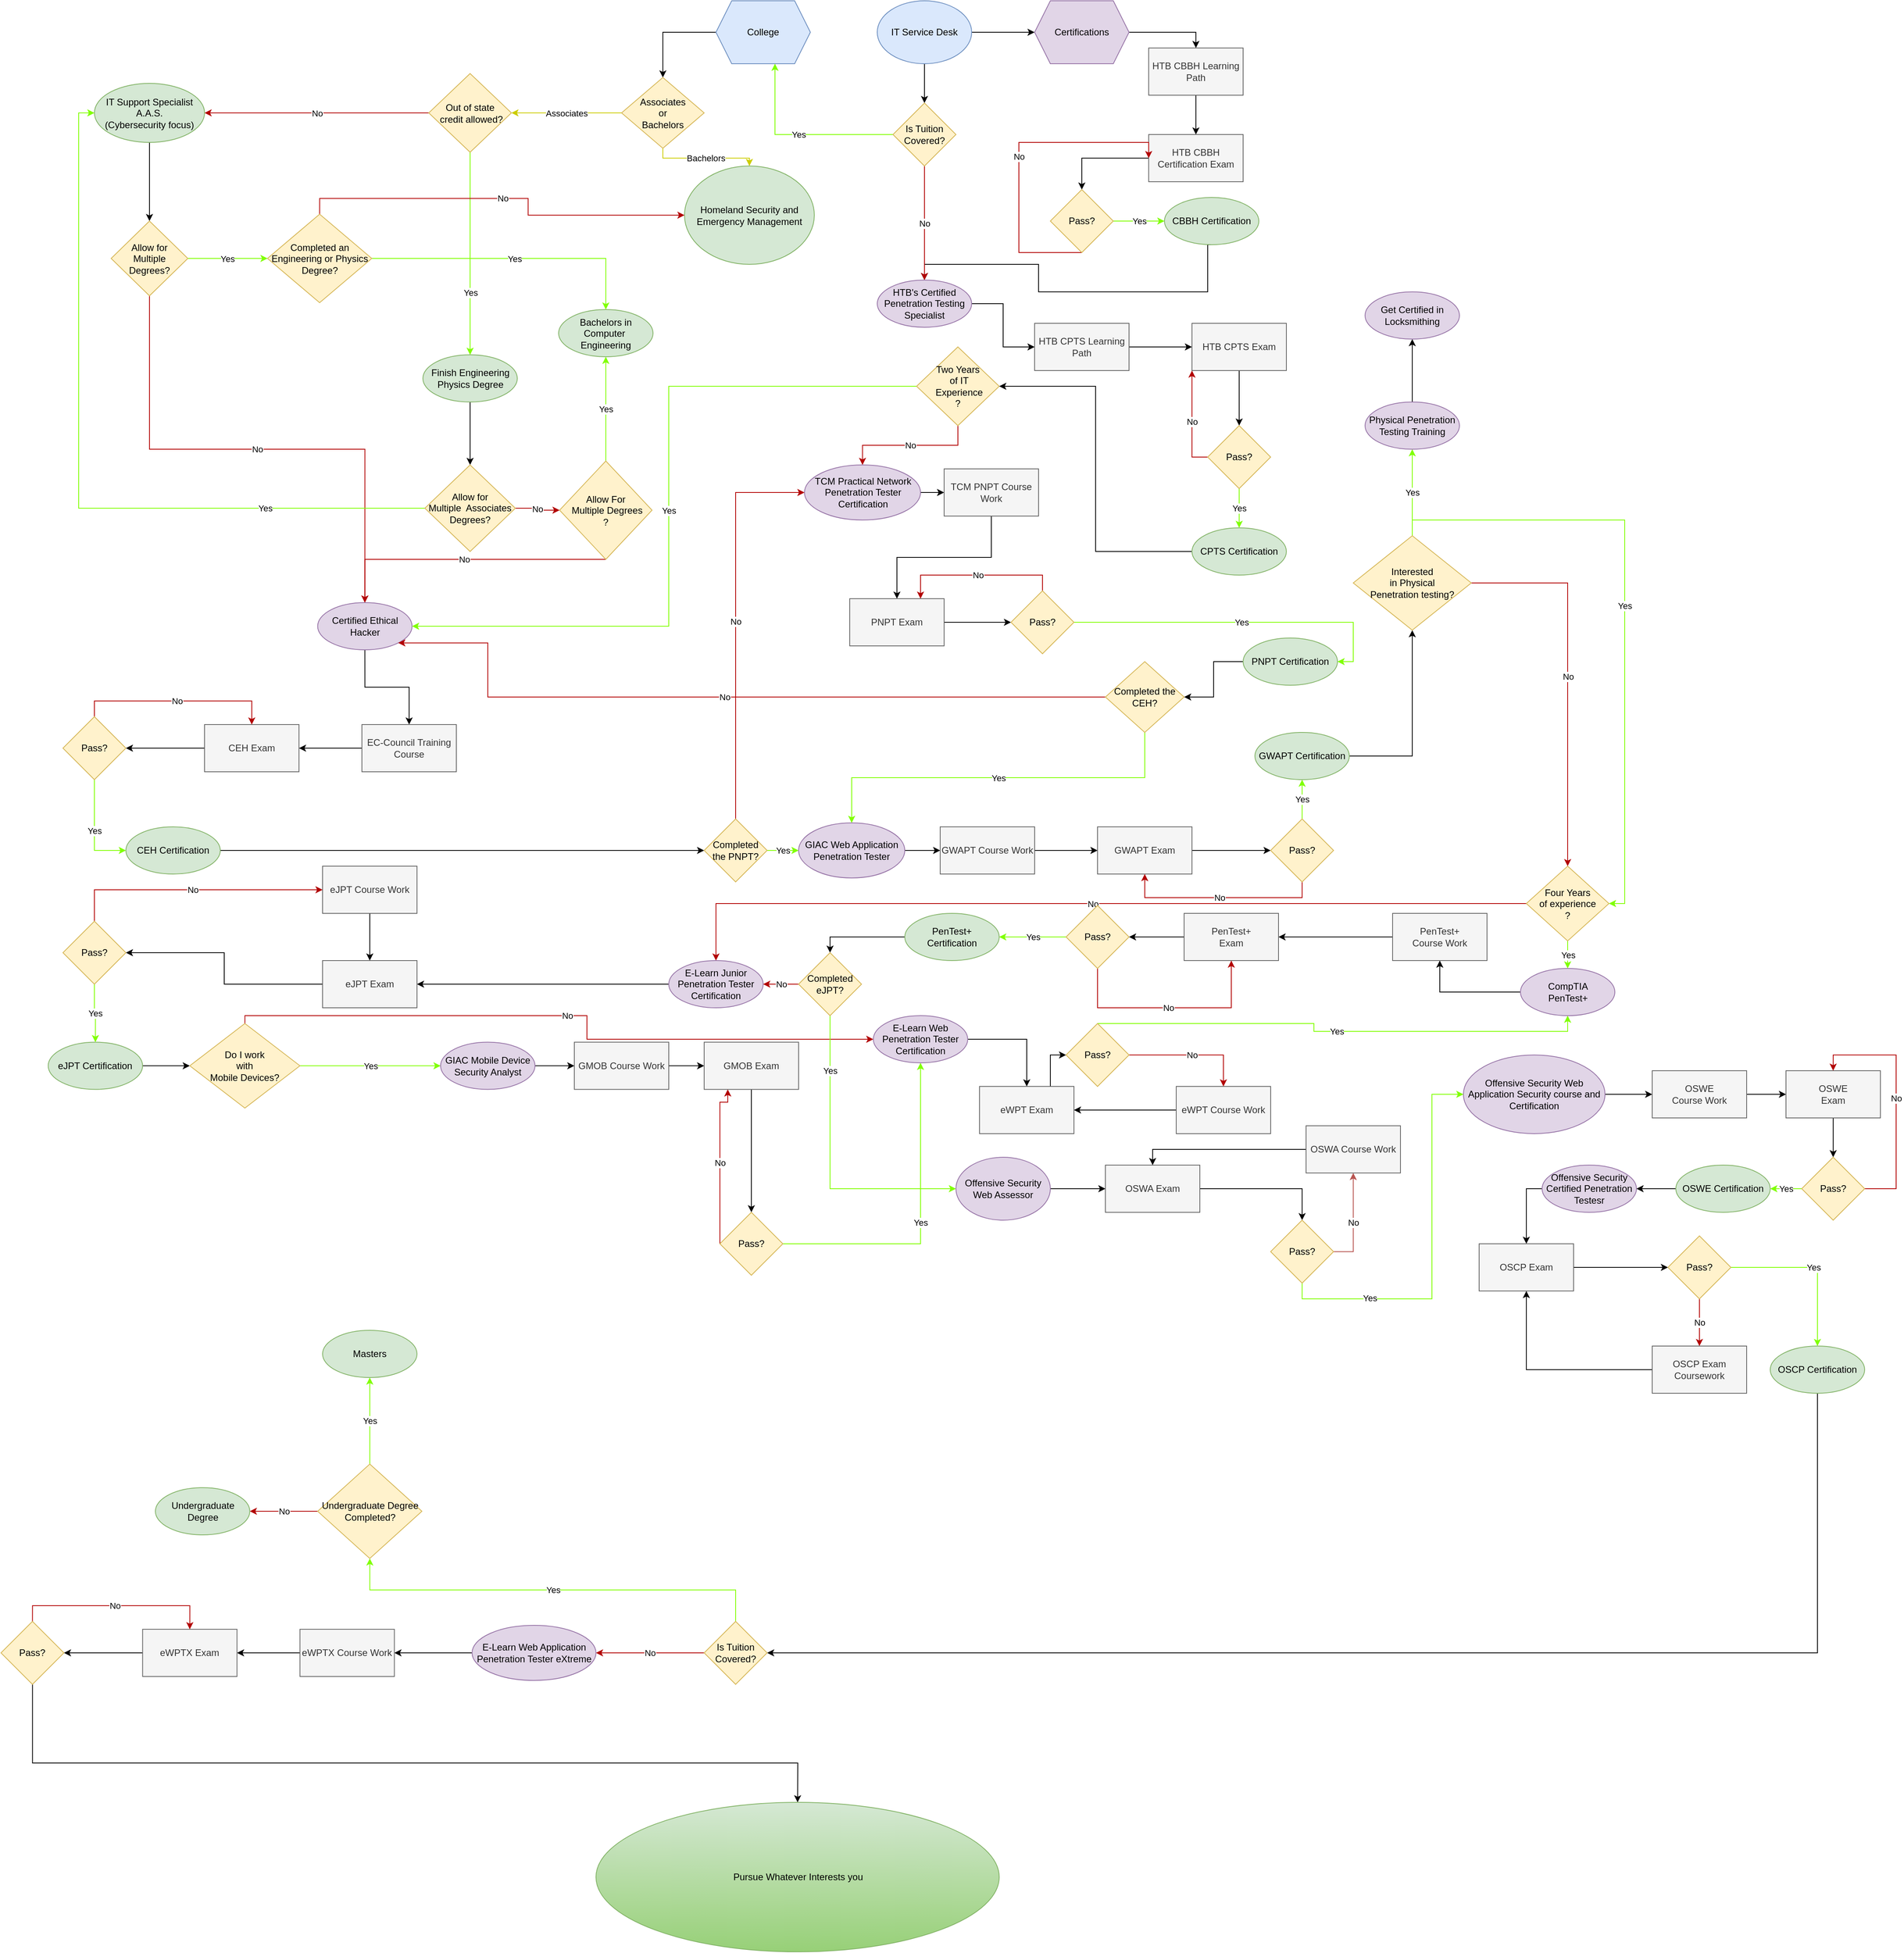 <mxfile version="20.4.1" type="github">
  <diagram id="DjW3hUtIoha090k_IRgp" name="Page-1">
    <mxGraphModel dx="2547" dy="917" grid="1" gridSize="10" guides="1" tooltips="1" connect="1" arrows="1" fold="1" page="1" pageScale="1" pageWidth="850" pageHeight="1100" math="0" shadow="0">
      <root>
        <mxCell id="0" />
        <mxCell id="1" parent="0" />
        <mxCell id="EbcurFLhAqaCf-2c7TV3-18" value="" style="edgeStyle=orthogonalEdgeStyle;rounded=0;orthogonalLoop=1;jettySize=auto;html=1;" parent="1" source="EbcurFLhAqaCf-2c7TV3-2" target="EbcurFLhAqaCf-2c7TV3-17" edge="1">
          <mxGeometry relative="1" as="geometry" />
        </mxCell>
        <mxCell id="Rvb3EEz3BE0fVyhVUVa4-9" value="" style="edgeStyle=orthogonalEdgeStyle;rounded=0;orthogonalLoop=1;jettySize=auto;html=1;strokeColor=#000000;" parent="1" source="EbcurFLhAqaCf-2c7TV3-2" target="Rvb3EEz3BE0fVyhVUVa4-8" edge="1">
          <mxGeometry relative="1" as="geometry" />
        </mxCell>
        <mxCell id="EbcurFLhAqaCf-2c7TV3-2" value="IT Service Desk" style="ellipse;whiteSpace=wrap;html=1;fillColor=#dae8fc;strokeColor=#6c8ebf;" parent="1" vertex="1">
          <mxGeometry x="365" y="40" width="120" height="80" as="geometry" />
        </mxCell>
        <mxCell id="EbcurFLhAqaCf-2c7TV3-8" value="" style="edgeStyle=orthogonalEdgeStyle;rounded=0;orthogonalLoop=1;jettySize=auto;html=1;" parent="1" source="EbcurFLhAqaCf-2c7TV3-5" target="EbcurFLhAqaCf-2c7TV3-7" edge="1">
          <mxGeometry relative="1" as="geometry" />
        </mxCell>
        <mxCell id="EbcurFLhAqaCf-2c7TV3-5" value="HTB CBBH Learning Path" style="whiteSpace=wrap;html=1;fillColor=#f5f5f5;fontColor=#333333;strokeColor=#666666;" parent="1" vertex="1">
          <mxGeometry x="710" y="100" width="120" height="60" as="geometry" />
        </mxCell>
        <mxCell id="EbcurFLhAqaCf-2c7TV3-10" value="" style="edgeStyle=orthogonalEdgeStyle;rounded=0;orthogonalLoop=1;jettySize=auto;html=1;" parent="1" source="EbcurFLhAqaCf-2c7TV3-7" target="EbcurFLhAqaCf-2c7TV3-9" edge="1">
          <mxGeometry relative="1" as="geometry" />
        </mxCell>
        <mxCell id="EbcurFLhAqaCf-2c7TV3-7" value="HTB CBBH Certification Exam" style="whiteSpace=wrap;html=1;fillColor=#f5f5f5;fontColor=#333333;strokeColor=#666666;" parent="1" vertex="1">
          <mxGeometry x="710" y="210" width="120" height="60" as="geometry" />
        </mxCell>
        <mxCell id="EbcurFLhAqaCf-2c7TV3-12" value="Yes" style="edgeStyle=orthogonalEdgeStyle;rounded=0;orthogonalLoop=1;jettySize=auto;html=1;fillColor=#008a00;strokeColor=#80FF00;" parent="1" source="EbcurFLhAqaCf-2c7TV3-9" target="EbcurFLhAqaCf-2c7TV3-11" edge="1">
          <mxGeometry relative="1" as="geometry" />
        </mxCell>
        <mxCell id="EbcurFLhAqaCf-2c7TV3-14" value="No" style="edgeStyle=orthogonalEdgeStyle;rounded=0;orthogonalLoop=1;jettySize=auto;html=1;entryX=0;entryY=0.5;entryDx=0;entryDy=0;fillColor=#e51400;strokeColor=#B20000;" parent="1" source="EbcurFLhAqaCf-2c7TV3-9" target="EbcurFLhAqaCf-2c7TV3-7" edge="1">
          <mxGeometry relative="1" as="geometry">
            <mxPoint x="505" y="360" as="targetPoint" />
            <Array as="points">
              <mxPoint x="545" y="360" />
              <mxPoint x="545" y="220" />
            </Array>
          </mxGeometry>
        </mxCell>
        <mxCell id="EbcurFLhAqaCf-2c7TV3-9" value="Pass?" style="rhombus;whiteSpace=wrap;html=1;fillColor=#fff2cc;strokeColor=#d6b656;" parent="1" vertex="1">
          <mxGeometry x="585" y="280" width="80" height="80" as="geometry" />
        </mxCell>
        <mxCell id="EbcurFLhAqaCf-2c7TV3-76" style="edgeStyle=orthogonalEdgeStyle;rounded=0;orthogonalLoop=1;jettySize=auto;html=1;exitX=0.5;exitY=1;exitDx=0;exitDy=0;entryX=0.5;entryY=0;entryDx=0;entryDy=0;strokeColor=#000000;" parent="1" source="EbcurFLhAqaCf-2c7TV3-11" target="EbcurFLhAqaCf-2c7TV3-22" edge="1">
          <mxGeometry relative="1" as="geometry">
            <Array as="points">
              <mxPoint x="785" y="410" />
              <mxPoint x="570" y="410" />
              <mxPoint x="570" y="375" />
              <mxPoint x="425" y="375" />
            </Array>
          </mxGeometry>
        </mxCell>
        <mxCell id="EbcurFLhAqaCf-2c7TV3-11" value="CBBH Certification" style="ellipse;whiteSpace=wrap;html=1;fillColor=#d5e8d4;strokeColor=#82b366;" parent="1" vertex="1">
          <mxGeometry x="730" y="290" width="120" height="60" as="geometry" />
        </mxCell>
        <mxCell id="EbcurFLhAqaCf-2c7TV3-23" value="No" style="edgeStyle=orthogonalEdgeStyle;rounded=0;orthogonalLoop=1;jettySize=auto;html=1;fillColor=#e51400;strokeColor=#B20000;" parent="1" source="EbcurFLhAqaCf-2c7TV3-17" target="EbcurFLhAqaCf-2c7TV3-22" edge="1">
          <mxGeometry relative="1" as="geometry" />
        </mxCell>
        <mxCell id="EbcurFLhAqaCf-2c7TV3-29" value="Yes" style="edgeStyle=orthogonalEdgeStyle;rounded=0;orthogonalLoop=1;jettySize=auto;html=1;strokeColor=#80FF00;entryX=0.625;entryY=1;entryDx=0;entryDy=0;" parent="1" source="EbcurFLhAqaCf-2c7TV3-17" target="Rvb3EEz3BE0fVyhVUVa4-10" edge="1">
          <mxGeometry relative="1" as="geometry">
            <mxPoint x="230" y="80" as="targetPoint" />
          </mxGeometry>
        </mxCell>
        <mxCell id="EbcurFLhAqaCf-2c7TV3-17" value="Is Tuition&lt;br&gt;Covered?" style="rhombus;whiteSpace=wrap;html=1;fillColor=#fff2cc;strokeColor=#d6b656;" parent="1" vertex="1">
          <mxGeometry x="385" y="170" width="80" height="80" as="geometry" />
        </mxCell>
        <mxCell id="EbcurFLhAqaCf-2c7TV3-69" value="" style="edgeStyle=orthogonalEdgeStyle;rounded=0;orthogonalLoop=1;jettySize=auto;html=1;strokeColor=#000000;" parent="1" source="EbcurFLhAqaCf-2c7TV3-22" target="EbcurFLhAqaCf-2c7TV3-68" edge="1">
          <mxGeometry relative="1" as="geometry" />
        </mxCell>
        <mxCell id="EbcurFLhAqaCf-2c7TV3-22" value="HTB&#39;s Certified Penetration Testing Specialist" style="ellipse;whiteSpace=wrap;html=1;fillColor=#e1d5e7;strokeColor=#9673a6;" parent="1" vertex="1">
          <mxGeometry x="365" y="395" width="120" height="60" as="geometry" />
        </mxCell>
        <mxCell id="EbcurFLhAqaCf-2c7TV3-37" value="" style="edgeStyle=orthogonalEdgeStyle;rounded=0;orthogonalLoop=1;jettySize=auto;html=1;exitX=0;exitY=0.5;exitDx=0;exitDy=0;" parent="1" source="Rvb3EEz3BE0fVyhVUVa4-10" target="EbcurFLhAqaCf-2c7TV3-36" edge="1">
          <mxGeometry relative="1" as="geometry">
            <mxPoint x="170" y="110" as="sourcePoint" />
          </mxGeometry>
        </mxCell>
        <mxCell id="EbcurFLhAqaCf-2c7TV3-39" value="Associates" style="edgeStyle=orthogonalEdgeStyle;rounded=0;orthogonalLoop=1;jettySize=auto;html=1;fillColor=#ffff88;strokeColor=#CCCC00;" parent="1" source="EbcurFLhAqaCf-2c7TV3-36" target="EbcurFLhAqaCf-2c7TV3-38" edge="1">
          <mxGeometry relative="1" as="geometry" />
        </mxCell>
        <mxCell id="EbcurFLhAqaCf-2c7TV3-52" value="Bachelors" style="edgeStyle=orthogonalEdgeStyle;rounded=0;orthogonalLoop=1;jettySize=auto;html=1;exitX=0.5;exitY=1;exitDx=0;exitDy=0;entryX=0.5;entryY=0;entryDx=0;entryDy=0;strokeColor=#CCCC00;" parent="1" source="EbcurFLhAqaCf-2c7TV3-36" target="EbcurFLhAqaCf-2c7TV3-49" edge="1">
          <mxGeometry relative="1" as="geometry">
            <Array as="points">
              <mxPoint x="93" y="240" />
              <mxPoint x="203" y="240" />
            </Array>
          </mxGeometry>
        </mxCell>
        <mxCell id="EbcurFLhAqaCf-2c7TV3-36" value="Associates&lt;br&gt;or &lt;br&gt;Bachelors" style="rhombus;whiteSpace=wrap;html=1;fillColor=#fff2cc;strokeColor=#d6b656;" parent="1" vertex="1">
          <mxGeometry x="40" y="137.5" width="105" height="90" as="geometry" />
        </mxCell>
        <mxCell id="EbcurFLhAqaCf-2c7TV3-41" value="Yes" style="edgeStyle=orthogonalEdgeStyle;rounded=0;orthogonalLoop=1;jettySize=auto;html=1;strokeColor=#80FF00;" parent="1" source="EbcurFLhAqaCf-2c7TV3-38" target="EbcurFLhAqaCf-2c7TV3-40" edge="1">
          <mxGeometry x="0.379" relative="1" as="geometry">
            <mxPoint y="1" as="offset" />
          </mxGeometry>
        </mxCell>
        <mxCell id="EbcurFLhAqaCf-2c7TV3-43" value="No" style="edgeStyle=orthogonalEdgeStyle;rounded=0;orthogonalLoop=1;jettySize=auto;html=1;fillColor=#e51400;strokeColor=#B20000;" parent="1" source="EbcurFLhAqaCf-2c7TV3-38" target="EbcurFLhAqaCf-2c7TV3-42" edge="1">
          <mxGeometry relative="1" as="geometry" />
        </mxCell>
        <mxCell id="EbcurFLhAqaCf-2c7TV3-38" value="Out of state&lt;br&gt;&amp;nbsp;credit allowed?" style="rhombus;whiteSpace=wrap;html=1;fillColor=#fff2cc;strokeColor=#d6b656;" parent="1" vertex="1">
          <mxGeometry x="-205" y="132.5" width="105" height="100" as="geometry" />
        </mxCell>
        <mxCell id="EbcurFLhAqaCf-2c7TV3-62" style="edgeStyle=orthogonalEdgeStyle;rounded=0;orthogonalLoop=1;jettySize=auto;html=1;exitX=0.5;exitY=1;exitDx=0;exitDy=0;entryX=0.5;entryY=0;entryDx=0;entryDy=0;strokeColor=#000000;" parent="1" source="EbcurFLhAqaCf-2c7TV3-40" target="EbcurFLhAqaCf-2c7TV3-61" edge="1">
          <mxGeometry relative="1" as="geometry">
            <Array as="points">
              <mxPoint x="-152" y="630" />
            </Array>
          </mxGeometry>
        </mxCell>
        <mxCell id="EbcurFLhAqaCf-2c7TV3-40" value="Finish Engineering Physics Degree" style="ellipse;whiteSpace=wrap;html=1;fillColor=#d5e8d4;strokeColor=#82b366;" parent="1" vertex="1">
          <mxGeometry x="-212.5" y="490" width="120" height="60" as="geometry" />
        </mxCell>
        <mxCell id="EbcurFLhAqaCf-2c7TV3-56" style="edgeStyle=orthogonalEdgeStyle;rounded=0;orthogonalLoop=1;jettySize=auto;html=1;exitX=0.5;exitY=1;exitDx=0;exitDy=0;entryX=0.5;entryY=0;entryDx=0;entryDy=0;" parent="1" source="EbcurFLhAqaCf-2c7TV3-42" target="EbcurFLhAqaCf-2c7TV3-54" edge="1">
          <mxGeometry relative="1" as="geometry" />
        </mxCell>
        <mxCell id="EbcurFLhAqaCf-2c7TV3-42" value="IT Support Specialist A.A.S. &lt;br&gt;(Cybersecurity focus)" style="ellipse;whiteSpace=wrap;html=1;fillColor=#d5e8d4;strokeColor=#82b366;" parent="1" vertex="1">
          <mxGeometry x="-630" y="145" width="140" height="75" as="geometry" />
        </mxCell>
        <mxCell id="EbcurFLhAqaCf-2c7TV3-49" value="Homeland Security and Emergency Management" style="ellipse;whiteSpace=wrap;html=1;fillColor=#d5e8d4;strokeColor=#82b366;" parent="1" vertex="1">
          <mxGeometry x="120" y="250" width="165" height="125" as="geometry" />
        </mxCell>
        <mxCell id="EbcurFLhAqaCf-2c7TV3-51" style="edgeStyle=orthogonalEdgeStyle;rounded=0;orthogonalLoop=1;jettySize=auto;html=1;exitX=0.5;exitY=1;exitDx=0;exitDy=0;" parent="1" source="EbcurFLhAqaCf-2c7TV3-49" target="EbcurFLhAqaCf-2c7TV3-49" edge="1">
          <mxGeometry relative="1" as="geometry" />
        </mxCell>
        <mxCell id="EbcurFLhAqaCf-2c7TV3-67" value="No" style="edgeStyle=orthogonalEdgeStyle;rounded=0;orthogonalLoop=1;jettySize=auto;html=1;fillColor=#e51400;strokeColor=#B20000;exitX=0.5;exitY=1;exitDx=0;exitDy=0;" parent="1" source="EbcurFLhAqaCf-2c7TV3-54" target="EbcurFLhAqaCf-2c7TV3-66" edge="1">
          <mxGeometry relative="1" as="geometry" />
        </mxCell>
        <mxCell id="Rvb3EEz3BE0fVyhVUVa4-5" value="Yes" style="edgeStyle=orthogonalEdgeStyle;rounded=0;orthogonalLoop=1;jettySize=auto;html=1;strokeColor=#80FF00;" parent="1" source="EbcurFLhAqaCf-2c7TV3-54" target="Rvb3EEz3BE0fVyhVUVa4-4" edge="1">
          <mxGeometry relative="1" as="geometry" />
        </mxCell>
        <mxCell id="EbcurFLhAqaCf-2c7TV3-54" value="Allow for &lt;br&gt;Multiple Degrees?" style="rhombus;whiteSpace=wrap;html=1;fillColor=#fff2cc;strokeColor=#d6b656;" parent="1" vertex="1">
          <mxGeometry x="-608.75" y="320" width="97.5" height="95" as="geometry" />
        </mxCell>
        <mxCell id="EbcurFLhAqaCf-2c7TV3-63" style="edgeStyle=orthogonalEdgeStyle;rounded=0;orthogonalLoop=1;jettySize=auto;html=1;entryX=0;entryY=0.5;entryDx=0;entryDy=0;strokeColor=#80FF00;" parent="1" source="EbcurFLhAqaCf-2c7TV3-61" target="EbcurFLhAqaCf-2c7TV3-42" edge="1">
          <mxGeometry relative="1" as="geometry" />
        </mxCell>
        <mxCell id="EbcurFLhAqaCf-2c7TV3-64" value="Yes" style="edgeLabel;html=1;align=center;verticalAlign=middle;resizable=0;points=[];" parent="EbcurFLhAqaCf-2c7TV3-63" vertex="1" connectable="0">
          <mxGeometry x="-0.495" y="-3" relative="1" as="geometry">
            <mxPoint x="40" y="3" as="offset" />
          </mxGeometry>
        </mxCell>
        <mxCell id="Rvb3EEz3BE0fVyhVUVa4-14" value="No" style="edgeStyle=orthogonalEdgeStyle;rounded=0;orthogonalLoop=1;jettySize=auto;html=1;strokeColor=#B20000;fillColor=#e51400;" parent="1" source="EbcurFLhAqaCf-2c7TV3-61" target="Rvb3EEz3BE0fVyhVUVa4-13" edge="1">
          <mxGeometry relative="1" as="geometry" />
        </mxCell>
        <mxCell id="EbcurFLhAqaCf-2c7TV3-61" value="Allow for &lt;br&gt;Multiple&amp;nbsp; Associates Degrees?" style="rhombus;whiteSpace=wrap;html=1;fillColor=#fff2cc;strokeColor=#d6b656;" parent="1" vertex="1">
          <mxGeometry x="-210" y="630" width="115" height="110" as="geometry" />
        </mxCell>
        <mxCell id="EbcurFLhAqaCf-2c7TV3-83" value="" style="edgeStyle=orthogonalEdgeStyle;rounded=0;orthogonalLoop=1;jettySize=auto;html=1;strokeColor=#000000;" parent="1" source="EbcurFLhAqaCf-2c7TV3-66" target="EbcurFLhAqaCf-2c7TV3-82" edge="1">
          <mxGeometry relative="1" as="geometry" />
        </mxCell>
        <mxCell id="EbcurFLhAqaCf-2c7TV3-66" value="Certified Ethical Hacker" style="ellipse;whiteSpace=wrap;html=1;fillColor=#e1d5e7;strokeColor=#9673a6;" parent="1" vertex="1">
          <mxGeometry x="-346.25" y="805" width="120" height="60" as="geometry" />
        </mxCell>
        <mxCell id="EbcurFLhAqaCf-2c7TV3-71" value="" style="edgeStyle=orthogonalEdgeStyle;rounded=0;orthogonalLoop=1;jettySize=auto;html=1;strokeColor=#000000;" parent="1" source="EbcurFLhAqaCf-2c7TV3-68" target="EbcurFLhAqaCf-2c7TV3-70" edge="1">
          <mxGeometry relative="1" as="geometry" />
        </mxCell>
        <mxCell id="EbcurFLhAqaCf-2c7TV3-68" value="HTB CPTS Learning Path" style="whiteSpace=wrap;html=1;fillColor=#f5f5f5;strokeColor=#666666;fontColor=#333333;" parent="1" vertex="1">
          <mxGeometry x="565" y="450" width="120" height="60" as="geometry" />
        </mxCell>
        <mxCell id="EbcurFLhAqaCf-2c7TV3-73" value="" style="edgeStyle=orthogonalEdgeStyle;rounded=0;orthogonalLoop=1;jettySize=auto;html=1;strokeColor=#000000;" parent="1" source="EbcurFLhAqaCf-2c7TV3-70" target="EbcurFLhAqaCf-2c7TV3-72" edge="1">
          <mxGeometry relative="1" as="geometry" />
        </mxCell>
        <mxCell id="EbcurFLhAqaCf-2c7TV3-70" value="HTB CPTS Exam" style="whiteSpace=wrap;html=1;fillColor=#f5f5f5;strokeColor=#666666;fontColor=#333333;" parent="1" vertex="1">
          <mxGeometry x="765" y="450" width="120" height="60" as="geometry" />
        </mxCell>
        <mxCell id="EbcurFLhAqaCf-2c7TV3-74" value="No" style="edgeStyle=orthogonalEdgeStyle;rounded=0;orthogonalLoop=1;jettySize=auto;html=1;exitX=0;exitY=0.5;exitDx=0;exitDy=0;entryX=0;entryY=1;entryDx=0;entryDy=0;strokeColor=#B20000;fillColor=#e51400;" parent="1" source="EbcurFLhAqaCf-2c7TV3-72" target="EbcurFLhAqaCf-2c7TV3-70" edge="1">
          <mxGeometry relative="1" as="geometry" />
        </mxCell>
        <mxCell id="EbcurFLhAqaCf-2c7TV3-87" value="Yes" style="edgeStyle=orthogonalEdgeStyle;rounded=0;orthogonalLoop=1;jettySize=auto;html=1;strokeColor=#80FF00;" parent="1" source="EbcurFLhAqaCf-2c7TV3-72" target="EbcurFLhAqaCf-2c7TV3-86" edge="1">
          <mxGeometry relative="1" as="geometry" />
        </mxCell>
        <mxCell id="EbcurFLhAqaCf-2c7TV3-72" value="Pass?" style="rhombus;whiteSpace=wrap;html=1;fillColor=#fff2cc;strokeColor=#d6b656;" parent="1" vertex="1">
          <mxGeometry x="785" y="580" width="80" height="80" as="geometry" />
        </mxCell>
        <mxCell id="EbcurFLhAqaCf-2c7TV3-79" value="Yes" style="edgeStyle=orthogonalEdgeStyle;rounded=0;orthogonalLoop=1;jettySize=auto;html=1;exitX=0;exitY=0.5;exitDx=0;exitDy=0;entryX=1;entryY=0.5;entryDx=0;entryDy=0;strokeColor=#80FF00;" parent="1" source="EbcurFLhAqaCf-2c7TV3-77" target="EbcurFLhAqaCf-2c7TV3-66" edge="1">
          <mxGeometry relative="1" as="geometry">
            <Array as="points">
              <mxPoint x="100" y="530" />
              <mxPoint x="100" y="835" />
            </Array>
          </mxGeometry>
        </mxCell>
        <mxCell id="EbcurFLhAqaCf-2c7TV3-81" value="No" style="edgeStyle=orthogonalEdgeStyle;rounded=0;orthogonalLoop=1;jettySize=auto;html=1;strokeColor=#B20000;fillColor=#e51400;" parent="1" source="EbcurFLhAqaCf-2c7TV3-77" target="EbcurFLhAqaCf-2c7TV3-80" edge="1">
          <mxGeometry relative="1" as="geometry" />
        </mxCell>
        <mxCell id="EbcurFLhAqaCf-2c7TV3-77" value="Two Years&lt;br&gt;&amp;nbsp;of IT&lt;br&gt;&amp;nbsp;Experience&lt;br&gt;?" style="rhombus;whiteSpace=wrap;html=1;fillColor=#fff2cc;strokeColor=#d6b656;" parent="1" vertex="1">
          <mxGeometry x="415" y="480" width="105" height="100" as="geometry" />
        </mxCell>
        <mxCell id="EbcurFLhAqaCf-2c7TV3-97" value="" style="edgeStyle=orthogonalEdgeStyle;rounded=0;orthogonalLoop=1;jettySize=auto;html=1;strokeColor=#000000;" parent="1" source="EbcurFLhAqaCf-2c7TV3-80" target="EbcurFLhAqaCf-2c7TV3-96" edge="1">
          <mxGeometry relative="1" as="geometry" />
        </mxCell>
        <mxCell id="EbcurFLhAqaCf-2c7TV3-80" value="TCM Practical Network Penetration Tester Certification" style="ellipse;whiteSpace=wrap;html=1;fillColor=#e1d5e7;strokeColor=#9673a6;" parent="1" vertex="1">
          <mxGeometry x="272.5" y="630" width="147.5" height="70" as="geometry" />
        </mxCell>
        <mxCell id="EbcurFLhAqaCf-2c7TV3-85" value="" style="edgeStyle=orthogonalEdgeStyle;rounded=0;orthogonalLoop=1;jettySize=auto;html=1;strokeColor=#000000;" parent="1" source="EbcurFLhAqaCf-2c7TV3-82" target="EbcurFLhAqaCf-2c7TV3-84" edge="1">
          <mxGeometry relative="1" as="geometry" />
        </mxCell>
        <mxCell id="EbcurFLhAqaCf-2c7TV3-82" value="EC-Council Training Course" style="whiteSpace=wrap;html=1;fillColor=#f5f5f5;strokeColor=#666666;fontColor=#333333;" parent="1" vertex="1">
          <mxGeometry x="-290" y="960" width="120" height="60" as="geometry" />
        </mxCell>
        <mxCell id="EbcurFLhAqaCf-2c7TV3-90" value="" style="edgeStyle=orthogonalEdgeStyle;rounded=0;orthogonalLoop=1;jettySize=auto;html=1;strokeColor=#000000;" parent="1" source="EbcurFLhAqaCf-2c7TV3-84" target="EbcurFLhAqaCf-2c7TV3-89" edge="1">
          <mxGeometry relative="1" as="geometry" />
        </mxCell>
        <mxCell id="EbcurFLhAqaCf-2c7TV3-84" value="CEH Exam" style="whiteSpace=wrap;html=1;fillColor=#f5f5f5;strokeColor=#666666;fontColor=#333333;" parent="1" vertex="1">
          <mxGeometry x="-490" y="960" width="120" height="60" as="geometry" />
        </mxCell>
        <mxCell id="EbcurFLhAqaCf-2c7TV3-88" style="edgeStyle=orthogonalEdgeStyle;rounded=0;orthogonalLoop=1;jettySize=auto;html=1;exitX=0;exitY=0.5;exitDx=0;exitDy=0;entryX=1;entryY=0.5;entryDx=0;entryDy=0;strokeColor=#000000;" parent="1" source="EbcurFLhAqaCf-2c7TV3-86" target="EbcurFLhAqaCf-2c7TV3-77" edge="1">
          <mxGeometry relative="1" as="geometry" />
        </mxCell>
        <mxCell id="EbcurFLhAqaCf-2c7TV3-86" value="CPTS Certification" style="ellipse;whiteSpace=wrap;html=1;fillColor=#d5e8d4;strokeColor=#82b366;" parent="1" vertex="1">
          <mxGeometry x="765" y="710" width="120" height="60" as="geometry" />
        </mxCell>
        <mxCell id="EbcurFLhAqaCf-2c7TV3-91" value="No" style="edgeStyle=orthogonalEdgeStyle;rounded=0;orthogonalLoop=1;jettySize=auto;html=1;exitX=0.5;exitY=0;exitDx=0;exitDy=0;entryX=0.5;entryY=0;entryDx=0;entryDy=0;strokeColor=#B20000;fillColor=#e51400;" parent="1" source="EbcurFLhAqaCf-2c7TV3-89" target="EbcurFLhAqaCf-2c7TV3-84" edge="1">
          <mxGeometry relative="1" as="geometry" />
        </mxCell>
        <mxCell id="EbcurFLhAqaCf-2c7TV3-94" value="Yes" style="edgeStyle=orthogonalEdgeStyle;rounded=0;orthogonalLoop=1;jettySize=auto;html=1;strokeColor=#80FF00;entryX=0;entryY=0.5;entryDx=0;entryDy=0;" parent="1" source="EbcurFLhAqaCf-2c7TV3-89" target="EbcurFLhAqaCf-2c7TV3-93" edge="1">
          <mxGeometry x="-0.01" relative="1" as="geometry">
            <Array as="points">
              <mxPoint x="-630" y="1120" />
            </Array>
            <mxPoint as="offset" />
            <mxPoint x="-510" y="1190" as="targetPoint" />
          </mxGeometry>
        </mxCell>
        <mxCell id="EbcurFLhAqaCf-2c7TV3-89" value="Pass?" style="rhombus;whiteSpace=wrap;html=1;fillColor=#fff2cc;strokeColor=#d6b656;" parent="1" vertex="1">
          <mxGeometry x="-670" y="950" width="80" height="80" as="geometry" />
        </mxCell>
        <mxCell id="Rvb3EEz3BE0fVyhVUVa4-24" value="" style="edgeStyle=orthogonalEdgeStyle;rounded=0;orthogonalLoop=1;jettySize=auto;html=1;strokeColor=#000000;" parent="1" source="EbcurFLhAqaCf-2c7TV3-93" target="Rvb3EEz3BE0fVyhVUVa4-23" edge="1">
          <mxGeometry relative="1" as="geometry" />
        </mxCell>
        <mxCell id="EbcurFLhAqaCf-2c7TV3-93" value="CEH Certification" style="ellipse;whiteSpace=wrap;html=1;fillColor=#d5e8d4;strokeColor=#82b366;" parent="1" vertex="1">
          <mxGeometry x="-590" y="1090" width="120" height="60" as="geometry" />
        </mxCell>
        <mxCell id="EbcurFLhAqaCf-2c7TV3-99" value="" style="edgeStyle=orthogonalEdgeStyle;rounded=0;orthogonalLoop=1;jettySize=auto;html=1;strokeColor=#000000;" parent="1" source="EbcurFLhAqaCf-2c7TV3-96" target="EbcurFLhAqaCf-2c7TV3-98" edge="1">
          <mxGeometry relative="1" as="geometry" />
        </mxCell>
        <mxCell id="EbcurFLhAqaCf-2c7TV3-96" value="TCM PNPT Course Work" style="whiteSpace=wrap;html=1;fillColor=#f5f5f5;strokeColor=#666666;fontColor=#333333;" parent="1" vertex="1">
          <mxGeometry x="450" y="635" width="120" height="60" as="geometry" />
        </mxCell>
        <mxCell id="EbcurFLhAqaCf-2c7TV3-101" value="" style="edgeStyle=orthogonalEdgeStyle;rounded=0;orthogonalLoop=1;jettySize=auto;html=1;strokeColor=#000000;" parent="1" source="EbcurFLhAqaCf-2c7TV3-98" target="EbcurFLhAqaCf-2c7TV3-100" edge="1">
          <mxGeometry relative="1" as="geometry" />
        </mxCell>
        <mxCell id="EbcurFLhAqaCf-2c7TV3-98" value="PNPT Exam" style="whiteSpace=wrap;html=1;fillColor=#f5f5f5;strokeColor=#666666;fontColor=#333333;" parent="1" vertex="1">
          <mxGeometry x="330" y="800" width="120" height="60" as="geometry" />
        </mxCell>
        <mxCell id="EbcurFLhAqaCf-2c7TV3-102" value="No" style="edgeStyle=orthogonalEdgeStyle;rounded=0;orthogonalLoop=1;jettySize=auto;html=1;exitX=0.5;exitY=0;exitDx=0;exitDy=0;entryX=0.75;entryY=0;entryDx=0;entryDy=0;strokeColor=#B20000;fillColor=#e51400;" parent="1" source="EbcurFLhAqaCf-2c7TV3-100" target="EbcurFLhAqaCf-2c7TV3-98" edge="1">
          <mxGeometry relative="1" as="geometry" />
        </mxCell>
        <mxCell id="EbcurFLhAqaCf-2c7TV3-104" value="Yes" style="edgeStyle=orthogonalEdgeStyle;rounded=0;orthogonalLoop=1;jettySize=auto;html=1;strokeColor=#80FF00;entryX=1;entryY=0.5;entryDx=0;entryDy=0;" parent="1" source="EbcurFLhAqaCf-2c7TV3-100" target="EbcurFLhAqaCf-2c7TV3-103" edge="1">
          <mxGeometry relative="1" as="geometry" />
        </mxCell>
        <mxCell id="EbcurFLhAqaCf-2c7TV3-100" value="Pass?" style="rhombus;whiteSpace=wrap;html=1;fillColor=#fff2cc;strokeColor=#d6b656;" parent="1" vertex="1">
          <mxGeometry x="535" y="790" width="80" height="80" as="geometry" />
        </mxCell>
        <mxCell id="Rvb3EEz3BE0fVyhVUVa4-21" value="" style="edgeStyle=orthogonalEdgeStyle;rounded=0;orthogonalLoop=1;jettySize=auto;html=1;strokeColor=#000000;" parent="1" source="EbcurFLhAqaCf-2c7TV3-103" target="Rvb3EEz3BE0fVyhVUVa4-20" edge="1">
          <mxGeometry relative="1" as="geometry" />
        </mxCell>
        <mxCell id="EbcurFLhAqaCf-2c7TV3-103" value="PNPT Certification" style="ellipse;whiteSpace=wrap;html=1;fillColor=#d5e8d4;strokeColor=#82b366;" parent="1" vertex="1">
          <mxGeometry x="830" y="850" width="120" height="60" as="geometry" />
        </mxCell>
        <mxCell id="EbcurFLhAqaCf-2c7TV3-147" value="Yes" style="edgeStyle=orthogonalEdgeStyle;rounded=0;orthogonalLoop=1;jettySize=auto;html=1;strokeColor=#80FF00;" parent="1" source="EbcurFLhAqaCf-2c7TV3-143" target="EbcurFLhAqaCf-2c7TV3-146" edge="1">
          <mxGeometry relative="1" as="geometry" />
        </mxCell>
        <mxCell id="EbcurFLhAqaCf-2c7TV3-158" value="No" style="edgeStyle=orthogonalEdgeStyle;rounded=0;orthogonalLoop=1;jettySize=auto;html=1;strokeColor=#B20000;fillColor=#e51400;" parent="1" source="EbcurFLhAqaCf-2c7TV3-143" target="EbcurFLhAqaCf-2c7TV3-157" edge="1">
          <mxGeometry relative="1" as="geometry" />
        </mxCell>
        <mxCell id="EbcurFLhAqaCf-2c7TV3-143" value="Four Years &lt;br&gt;of experience&lt;br&gt;?" style="rhombus;whiteSpace=wrap;html=1;fillColor=#fff2cc;strokeColor=#d6b656;" parent="1" vertex="1">
          <mxGeometry x="1190" y="1140" width="105" height="95" as="geometry" />
        </mxCell>
        <mxCell id="EbcurFLhAqaCf-2c7TV3-149" value="" style="edgeStyle=orthogonalEdgeStyle;rounded=0;orthogonalLoop=1;jettySize=auto;html=1;strokeColor=#000000;" parent="1" source="EbcurFLhAqaCf-2c7TV3-146" target="EbcurFLhAqaCf-2c7TV3-148" edge="1">
          <mxGeometry relative="1" as="geometry" />
        </mxCell>
        <mxCell id="EbcurFLhAqaCf-2c7TV3-146" value="CompTIA&lt;br&gt;PenTest+" style="ellipse;whiteSpace=wrap;html=1;fillColor=#e1d5e7;strokeColor=#9673a6;" parent="1" vertex="1">
          <mxGeometry x="1182.5" y="1270" width="120" height="60" as="geometry" />
        </mxCell>
        <mxCell id="EbcurFLhAqaCf-2c7TV3-151" value="" style="edgeStyle=orthogonalEdgeStyle;rounded=0;orthogonalLoop=1;jettySize=auto;html=1;strokeColor=#000000;" parent="1" source="EbcurFLhAqaCf-2c7TV3-148" target="EbcurFLhAqaCf-2c7TV3-150" edge="1">
          <mxGeometry relative="1" as="geometry" />
        </mxCell>
        <mxCell id="EbcurFLhAqaCf-2c7TV3-148" value="PenTest+&lt;br&gt;Course Work" style="whiteSpace=wrap;html=1;fillColor=#f5f5f5;strokeColor=#666666;fontColor=#333333;" parent="1" vertex="1">
          <mxGeometry x="1020" y="1200" width="120" height="60" as="geometry" />
        </mxCell>
        <mxCell id="EbcurFLhAqaCf-2c7TV3-153" value="" style="edgeStyle=orthogonalEdgeStyle;rounded=0;orthogonalLoop=1;jettySize=auto;html=1;strokeColor=#000000;" parent="1" source="EbcurFLhAqaCf-2c7TV3-150" target="EbcurFLhAqaCf-2c7TV3-152" edge="1">
          <mxGeometry relative="1" as="geometry" />
        </mxCell>
        <mxCell id="EbcurFLhAqaCf-2c7TV3-150" value="PenTest+&lt;br&gt;Exam" style="whiteSpace=wrap;html=1;fillColor=#f5f5f5;strokeColor=#666666;fontColor=#333333;" parent="1" vertex="1">
          <mxGeometry x="755" y="1200" width="120" height="60" as="geometry" />
        </mxCell>
        <mxCell id="EbcurFLhAqaCf-2c7TV3-154" value="No" style="edgeStyle=orthogonalEdgeStyle;rounded=0;orthogonalLoop=1;jettySize=auto;html=1;exitX=0.5;exitY=1;exitDx=0;exitDy=0;entryX=0.5;entryY=1;entryDx=0;entryDy=0;strokeColor=#B20000;fillColor=#e51400;" parent="1" source="EbcurFLhAqaCf-2c7TV3-152" target="EbcurFLhAqaCf-2c7TV3-150" edge="1">
          <mxGeometry relative="1" as="geometry">
            <Array as="points">
              <mxPoint x="645" y="1320" />
              <mxPoint x="815" y="1320" />
            </Array>
          </mxGeometry>
        </mxCell>
        <mxCell id="EbcurFLhAqaCf-2c7TV3-156" value="Yes" style="edgeStyle=orthogonalEdgeStyle;rounded=0;orthogonalLoop=1;jettySize=auto;html=1;strokeColor=#80FF00;" parent="1" source="EbcurFLhAqaCf-2c7TV3-152" target="EbcurFLhAqaCf-2c7TV3-155" edge="1">
          <mxGeometry relative="1" as="geometry" />
        </mxCell>
        <mxCell id="EbcurFLhAqaCf-2c7TV3-152" value="Pass?" style="rhombus;whiteSpace=wrap;html=1;fillColor=#fff2cc;strokeColor=#d6b656;" parent="1" vertex="1">
          <mxGeometry x="605" y="1190" width="80" height="80" as="geometry" />
        </mxCell>
        <mxCell id="aTY9Xm_yAR5NdKrloG2i-12" value="" style="edgeStyle=orthogonalEdgeStyle;rounded=0;orthogonalLoop=1;jettySize=auto;html=1;strokeColor=#000000;entryX=0.5;entryY=0;entryDx=0;entryDy=0;" parent="1" source="EbcurFLhAqaCf-2c7TV3-155" target="aTY9Xm_yAR5NdKrloG2i-11" edge="1">
          <mxGeometry relative="1" as="geometry" />
        </mxCell>
        <mxCell id="EbcurFLhAqaCf-2c7TV3-155" value="PenTest+&lt;br&gt;Certification" style="ellipse;whiteSpace=wrap;html=1;fillColor=#d5e8d4;strokeColor=#82b366;" parent="1" vertex="1">
          <mxGeometry x="400" y="1200" width="120" height="60" as="geometry" />
        </mxCell>
        <mxCell id="EbcurFLhAqaCf-2c7TV3-160" value="" style="edgeStyle=orthogonalEdgeStyle;rounded=0;orthogonalLoop=1;jettySize=auto;html=1;strokeColor=#000000;" parent="1" source="EbcurFLhAqaCf-2c7TV3-157" target="EbcurFLhAqaCf-2c7TV3-159" edge="1">
          <mxGeometry relative="1" as="geometry" />
        </mxCell>
        <mxCell id="EbcurFLhAqaCf-2c7TV3-157" value="E-Learn Junior Penetration Tester Certification" style="ellipse;whiteSpace=wrap;html=1;fillColor=#e1d5e7;strokeColor=#9673a6;" parent="1" vertex="1">
          <mxGeometry x="100" y="1260" width="120" height="60" as="geometry" />
        </mxCell>
        <mxCell id="quEuBbzcooWKiQeAtJUy-2" style="edgeStyle=orthogonalEdgeStyle;rounded=0;orthogonalLoop=1;jettySize=auto;html=1;exitX=0;exitY=0.5;exitDx=0;exitDy=0;entryX=1;entryY=0.5;entryDx=0;entryDy=0;" edge="1" parent="1" source="EbcurFLhAqaCf-2c7TV3-159" target="EbcurFLhAqaCf-2c7TV3-161">
          <mxGeometry relative="1" as="geometry" />
        </mxCell>
        <mxCell id="EbcurFLhAqaCf-2c7TV3-159" value="eJPT Exam" style="whiteSpace=wrap;html=1;fillColor=#f5f5f5;strokeColor=#666666;fontColor=#333333;" parent="1" vertex="1">
          <mxGeometry x="-340" y="1260" width="120" height="60" as="geometry" />
        </mxCell>
        <mxCell id="EbcurFLhAqaCf-2c7TV3-164" value="No" style="edgeStyle=orthogonalEdgeStyle;rounded=0;orthogonalLoop=1;jettySize=auto;html=1;strokeColor=#B20000;fillColor=#e51400;exitX=0.5;exitY=0;exitDx=0;exitDy=0;entryX=0;entryY=0.5;entryDx=0;entryDy=0;" parent="1" source="EbcurFLhAqaCf-2c7TV3-161" target="EbcurFLhAqaCf-2c7TV3-163" edge="1">
          <mxGeometry relative="1" as="geometry" />
        </mxCell>
        <mxCell id="EbcurFLhAqaCf-2c7TV3-167" value="Yes" style="edgeStyle=orthogonalEdgeStyle;rounded=0;orthogonalLoop=1;jettySize=auto;html=1;strokeColor=#80FF00;" parent="1" source="EbcurFLhAqaCf-2c7TV3-161" target="EbcurFLhAqaCf-2c7TV3-166" edge="1">
          <mxGeometry relative="1" as="geometry" />
        </mxCell>
        <mxCell id="EbcurFLhAqaCf-2c7TV3-161" value="Pass?" style="rhombus;whiteSpace=wrap;html=1;fillColor=#fff2cc;strokeColor=#d6b656;" parent="1" vertex="1">
          <mxGeometry x="-670" y="1210" width="80" height="80" as="geometry" />
        </mxCell>
        <mxCell id="Rvb3EEz3BE0fVyhVUVa4-51" style="edgeStyle=orthogonalEdgeStyle;rounded=0;orthogonalLoop=1;jettySize=auto;html=1;exitX=0.5;exitY=1;exitDx=0;exitDy=0;strokeColor=#000000;" parent="1" source="EbcurFLhAqaCf-2c7TV3-163" target="EbcurFLhAqaCf-2c7TV3-159" edge="1">
          <mxGeometry relative="1" as="geometry" />
        </mxCell>
        <mxCell id="EbcurFLhAqaCf-2c7TV3-163" value="eJPT Course Work" style="whiteSpace=wrap;html=1;fillColor=#f5f5f5;strokeColor=#666666;fontColor=#333333;" parent="1" vertex="1">
          <mxGeometry x="-340" y="1140" width="120" height="60" as="geometry" />
        </mxCell>
        <mxCell id="quEuBbzcooWKiQeAtJUy-4" style="edgeStyle=orthogonalEdgeStyle;rounded=0;orthogonalLoop=1;jettySize=auto;html=1;exitX=1;exitY=0.5;exitDx=0;exitDy=0;entryX=0;entryY=0.5;entryDx=0;entryDy=0;" edge="1" parent="1" source="EbcurFLhAqaCf-2c7TV3-166" target="Rvb3EEz3BE0fVyhVUVa4-52">
          <mxGeometry relative="1" as="geometry" />
        </mxCell>
        <mxCell id="EbcurFLhAqaCf-2c7TV3-166" value="eJPT Certification" style="ellipse;whiteSpace=wrap;html=1;fillColor=#d5e8d4;strokeColor=#82b366;" parent="1" vertex="1">
          <mxGeometry x="-688.75" y="1363.75" width="120" height="60" as="geometry" />
        </mxCell>
        <mxCell id="EbcurFLhAqaCf-2c7TV3-174" value="" style="edgeStyle=orthogonalEdgeStyle;rounded=0;orthogonalLoop=1;jettySize=auto;html=1;strokeColor=#000000;exitX=1;exitY=0.5;exitDx=0;exitDy=0;entryX=0;entryY=0.5;entryDx=0;entryDy=0;" parent="1" source="aTY9Xm_yAR5NdKrloG2i-15" target="aTY9Xm_yAR5NdKrloG2i-16" edge="1">
          <mxGeometry relative="1" as="geometry">
            <mxPoint x="1355" y="1590" as="sourcePoint" />
            <mxPoint x="1415" y="1590" as="targetPoint" />
          </mxGeometry>
        </mxCell>
        <mxCell id="EbcurFLhAqaCf-2c7TV3-179" value="No" style="edgeStyle=orthogonalEdgeStyle;rounded=0;orthogonalLoop=1;jettySize=auto;html=1;exitX=1;exitY=0.5;exitDx=0;exitDy=0;entryX=0.5;entryY=1;entryDx=0;entryDy=0;strokeColor=#b85450;fillColor=#f8cecc;" parent="1" source="aTY9Xm_yAR5NdKrloG2i-19" target="aTY9Xm_yAR5NdKrloG2i-17" edge="1">
          <mxGeometry relative="1" as="geometry">
            <mxPoint x="1275" y="1720" as="sourcePoint" />
            <mxPoint x="1475" y="1710" as="targetPoint" />
          </mxGeometry>
        </mxCell>
        <mxCell id="EbcurFLhAqaCf-2c7TV3-195" value="" style="edgeStyle=orthogonalEdgeStyle;rounded=0;orthogonalLoop=1;jettySize=auto;html=1;strokeColor=#000000;exitX=0;exitY=0.5;exitDx=0;exitDy=0;" parent="1" source="EbcurFLhAqaCf-2c7TV3-191" target="EbcurFLhAqaCf-2c7TV3-194" edge="1">
          <mxGeometry relative="1" as="geometry">
            <Array as="points">
              <mxPoint x="1190" y="1550" />
            </Array>
          </mxGeometry>
        </mxCell>
        <mxCell id="EbcurFLhAqaCf-2c7TV3-191" value="Offensive Security Certified Penetration Testesr" style="ellipse;whiteSpace=wrap;html=1;fillColor=#e1d5e7;strokeColor=#9673a6;" parent="1" vertex="1">
          <mxGeometry x="1210" y="1520" width="120" height="60" as="geometry" />
        </mxCell>
        <mxCell id="EbcurFLhAqaCf-2c7TV3-197" value="" style="edgeStyle=orthogonalEdgeStyle;rounded=0;orthogonalLoop=1;jettySize=auto;html=1;strokeColor=#000000;" parent="1" source="EbcurFLhAqaCf-2c7TV3-194" target="EbcurFLhAqaCf-2c7TV3-196" edge="1">
          <mxGeometry relative="1" as="geometry" />
        </mxCell>
        <mxCell id="EbcurFLhAqaCf-2c7TV3-194" value="OSCP Exam" style="whiteSpace=wrap;html=1;fillColor=#f5f5f5;strokeColor=#666666;fontColor=#333333;" parent="1" vertex="1">
          <mxGeometry x="1130" y="1620" width="120" height="60" as="geometry" />
        </mxCell>
        <mxCell id="EbcurFLhAqaCf-2c7TV3-200" value="No" style="edgeStyle=orthogonalEdgeStyle;rounded=0;orthogonalLoop=1;jettySize=auto;html=1;strokeColor=#B20000;fillColor=#e51400;" parent="1" source="EbcurFLhAqaCf-2c7TV3-196" target="EbcurFLhAqaCf-2c7TV3-199" edge="1">
          <mxGeometry relative="1" as="geometry" />
        </mxCell>
        <mxCell id="EbcurFLhAqaCf-2c7TV3-203" value="Yes" style="edgeStyle=orthogonalEdgeStyle;rounded=0;orthogonalLoop=1;jettySize=auto;html=1;strokeColor=#80FF00;exitX=1;exitY=0.5;exitDx=0;exitDy=0;" parent="1" source="EbcurFLhAqaCf-2c7TV3-196" target="EbcurFLhAqaCf-2c7TV3-202" edge="1">
          <mxGeometry relative="1" as="geometry" />
        </mxCell>
        <mxCell id="EbcurFLhAqaCf-2c7TV3-196" value="Pass?" style="rhombus;whiteSpace=wrap;html=1;fillColor=#fff2cc;strokeColor=#d6b656;" parent="1" vertex="1">
          <mxGeometry x="1370" y="1610" width="80" height="80" as="geometry" />
        </mxCell>
        <mxCell id="EbcurFLhAqaCf-2c7TV3-201" style="edgeStyle=orthogonalEdgeStyle;rounded=0;orthogonalLoop=1;jettySize=auto;html=1;exitX=0;exitY=0.5;exitDx=0;exitDy=0;entryX=0.5;entryY=1;entryDx=0;entryDy=0;strokeColor=#000000;" parent="1" source="EbcurFLhAqaCf-2c7TV3-199" target="EbcurFLhAqaCf-2c7TV3-194" edge="1">
          <mxGeometry relative="1" as="geometry" />
        </mxCell>
        <mxCell id="EbcurFLhAqaCf-2c7TV3-199" value="OSCP Exam Coursework" style="whiteSpace=wrap;html=1;fillColor=#f5f5f5;strokeColor=#666666;fontColor=#333333;" parent="1" vertex="1">
          <mxGeometry x="1350" y="1750" width="120" height="60" as="geometry" />
        </mxCell>
        <mxCell id="quEuBbzcooWKiQeAtJUy-7" style="edgeStyle=orthogonalEdgeStyle;rounded=0;orthogonalLoop=1;jettySize=auto;html=1;exitX=0.5;exitY=1;exitDx=0;exitDy=0;entryX=1;entryY=0.5;entryDx=0;entryDy=0;" edge="1" parent="1" source="EbcurFLhAqaCf-2c7TV3-202" target="EbcurFLhAqaCf-2c7TV3-215">
          <mxGeometry relative="1" as="geometry" />
        </mxCell>
        <mxCell id="EbcurFLhAqaCf-2c7TV3-202" value="OSCP Certification" style="ellipse;whiteSpace=wrap;html=1;fillColor=#d5e8d4;strokeColor=#82b366;" parent="1" vertex="1">
          <mxGeometry x="1500" y="1750" width="120" height="60" as="geometry" />
        </mxCell>
        <mxCell id="EbcurFLhAqaCf-2c7TV3-207" value="" style="edgeStyle=orthogonalEdgeStyle;rounded=0;orthogonalLoop=1;jettySize=auto;html=1;strokeColor=#000000;" parent="1" source="EbcurFLhAqaCf-2c7TV3-204" target="EbcurFLhAqaCf-2c7TV3-206" edge="1">
          <mxGeometry relative="1" as="geometry" />
        </mxCell>
        <mxCell id="EbcurFLhAqaCf-2c7TV3-204" value="Offensive Security Web Application Security course and Certification" style="ellipse;whiteSpace=wrap;html=1;fillColor=#e1d5e7;strokeColor=#9673a6;" parent="1" vertex="1">
          <mxGeometry x="1110" y="1380" width="180" height="100" as="geometry" />
        </mxCell>
        <mxCell id="EbcurFLhAqaCf-2c7TV3-209" value="" style="edgeStyle=orthogonalEdgeStyle;rounded=0;orthogonalLoop=1;jettySize=auto;html=1;strokeColor=#000000;" parent="1" source="EbcurFLhAqaCf-2c7TV3-206" target="EbcurFLhAqaCf-2c7TV3-208" edge="1">
          <mxGeometry relative="1" as="geometry" />
        </mxCell>
        <mxCell id="EbcurFLhAqaCf-2c7TV3-206" value="OSWE&lt;br&gt;Course Work" style="whiteSpace=wrap;html=1;fillColor=#f5f5f5;strokeColor=#666666;fontColor=#333333;" parent="1" vertex="1">
          <mxGeometry x="1350" y="1400" width="120" height="60" as="geometry" />
        </mxCell>
        <mxCell id="EbcurFLhAqaCf-2c7TV3-211" value="" style="edgeStyle=orthogonalEdgeStyle;rounded=0;orthogonalLoop=1;jettySize=auto;html=1;strokeColor=#000000;" parent="1" source="EbcurFLhAqaCf-2c7TV3-208" target="EbcurFLhAqaCf-2c7TV3-210" edge="1">
          <mxGeometry relative="1" as="geometry" />
        </mxCell>
        <mxCell id="EbcurFLhAqaCf-2c7TV3-208" value="OSWE&lt;br&gt;Exam" style="whiteSpace=wrap;html=1;fillColor=#f5f5f5;strokeColor=#666666;fontColor=#333333;" parent="1" vertex="1">
          <mxGeometry x="1520" y="1400" width="120" height="60" as="geometry" />
        </mxCell>
        <mxCell id="EbcurFLhAqaCf-2c7TV3-212" value="No" style="edgeStyle=orthogonalEdgeStyle;rounded=0;orthogonalLoop=1;jettySize=auto;html=1;exitX=1;exitY=0.5;exitDx=0;exitDy=0;entryX=0.5;entryY=0;entryDx=0;entryDy=0;strokeColor=#B20000;fillColor=#e51400;" parent="1" source="EbcurFLhAqaCf-2c7TV3-210" target="EbcurFLhAqaCf-2c7TV3-208" edge="1">
          <mxGeometry relative="1" as="geometry">
            <Array as="points">
              <mxPoint x="1660" y="1550" />
              <mxPoint x="1660" y="1380" />
              <mxPoint x="1580" y="1380" />
            </Array>
          </mxGeometry>
        </mxCell>
        <mxCell id="EbcurFLhAqaCf-2c7TV3-214" value="Yes" style="edgeStyle=orthogonalEdgeStyle;rounded=0;orthogonalLoop=1;jettySize=auto;html=1;strokeColor=#80FF00;fillColor=#d5e8d4;" parent="1" source="EbcurFLhAqaCf-2c7TV3-210" target="EbcurFLhAqaCf-2c7TV3-213" edge="1">
          <mxGeometry relative="1" as="geometry" />
        </mxCell>
        <mxCell id="EbcurFLhAqaCf-2c7TV3-210" value="Pass?" style="rhombus;whiteSpace=wrap;html=1;fillColor=#fff2cc;strokeColor=#d6b656;" parent="1" vertex="1">
          <mxGeometry x="1540" y="1510" width="80" height="80" as="geometry" />
        </mxCell>
        <mxCell id="quEuBbzcooWKiQeAtJUy-6" style="edgeStyle=orthogonalEdgeStyle;rounded=0;orthogonalLoop=1;jettySize=auto;html=1;exitX=0;exitY=0.5;exitDx=0;exitDy=0;entryX=1;entryY=0.5;entryDx=0;entryDy=0;" edge="1" parent="1" source="EbcurFLhAqaCf-2c7TV3-213" target="EbcurFLhAqaCf-2c7TV3-191">
          <mxGeometry relative="1" as="geometry" />
        </mxCell>
        <mxCell id="EbcurFLhAqaCf-2c7TV3-213" value="OSWE Certification" style="ellipse;whiteSpace=wrap;html=1;fillColor=#d5e8d4;strokeColor=#82b366;" parent="1" vertex="1">
          <mxGeometry x="1380" y="1520" width="120" height="60" as="geometry" />
        </mxCell>
        <mxCell id="EbcurFLhAqaCf-2c7TV3-220" value="No" style="edgeStyle=orthogonalEdgeStyle;rounded=0;orthogonalLoop=1;jettySize=auto;html=1;strokeColor=#B20000;fillColor=#e51400;" parent="1" source="EbcurFLhAqaCf-2c7TV3-215" target="EbcurFLhAqaCf-2c7TV3-219" edge="1">
          <mxGeometry relative="1" as="geometry" />
        </mxCell>
        <mxCell id="EbcurFLhAqaCf-2c7TV3-222" value="Yes" style="edgeStyle=orthogonalEdgeStyle;rounded=0;orthogonalLoop=1;jettySize=auto;html=1;strokeColor=#80FF00;exitX=0.5;exitY=0;exitDx=0;exitDy=0;" parent="1" source="EbcurFLhAqaCf-2c7TV3-215" target="EbcurFLhAqaCf-2c7TV3-221" edge="1">
          <mxGeometry relative="1" as="geometry" />
        </mxCell>
        <mxCell id="EbcurFLhAqaCf-2c7TV3-215" value="Is Tuition Covered?" style="rhombus;whiteSpace=wrap;html=1;fillColor=#fff2cc;strokeColor=#d6b656;" parent="1" vertex="1">
          <mxGeometry x="145" y="2100" width="80" height="80" as="geometry" />
        </mxCell>
        <mxCell id="aTY9Xm_yAR5NdKrloG2i-24" value="" style="edgeStyle=orthogonalEdgeStyle;rounded=0;orthogonalLoop=1;jettySize=auto;html=1;strokeColor=#000000;" parent="1" source="EbcurFLhAqaCf-2c7TV3-219" target="aTY9Xm_yAR5NdKrloG2i-23" edge="1">
          <mxGeometry relative="1" as="geometry" />
        </mxCell>
        <mxCell id="EbcurFLhAqaCf-2c7TV3-219" value="E-Learn Web Application Penetration Tester eXtreme" style="ellipse;whiteSpace=wrap;html=1;fillColor=#e1d5e7;strokeColor=#9673a6;" parent="1" vertex="1">
          <mxGeometry x="-150" y="2105" width="157.5" height="70" as="geometry" />
        </mxCell>
        <mxCell id="EbcurFLhAqaCf-2c7TV3-224" value="No" style="edgeStyle=orthogonalEdgeStyle;rounded=0;orthogonalLoop=1;jettySize=auto;html=1;strokeColor=#B20000;fillColor=#e51400;" parent="1" source="EbcurFLhAqaCf-2c7TV3-221" target="EbcurFLhAqaCf-2c7TV3-223" edge="1">
          <mxGeometry relative="1" as="geometry" />
        </mxCell>
        <mxCell id="EbcurFLhAqaCf-2c7TV3-226" value="Yes" style="edgeStyle=orthogonalEdgeStyle;rounded=0;orthogonalLoop=1;jettySize=auto;html=1;strokeColor=#80FF00;" parent="1" source="EbcurFLhAqaCf-2c7TV3-221" target="EbcurFLhAqaCf-2c7TV3-225" edge="1">
          <mxGeometry relative="1" as="geometry" />
        </mxCell>
        <mxCell id="EbcurFLhAqaCf-2c7TV3-221" value="Undergraduate Degree Completed?" style="rhombus;whiteSpace=wrap;html=1;fillColor=#fff2cc;strokeColor=#d6b656;" parent="1" vertex="1">
          <mxGeometry x="-346.25" y="1900" width="132.5" height="120" as="geometry" />
        </mxCell>
        <mxCell id="EbcurFLhAqaCf-2c7TV3-223" value="Undergraduate Degree" style="ellipse;whiteSpace=wrap;html=1;fillColor=#d5e8d4;strokeColor=#82b366;" parent="1" vertex="1">
          <mxGeometry x="-552.5" y="1930" width="120" height="60" as="geometry" />
        </mxCell>
        <mxCell id="EbcurFLhAqaCf-2c7TV3-225" value="Masters" style="ellipse;whiteSpace=wrap;html=1;fillColor=#d5e8d4;strokeColor=#82b366;" parent="1" vertex="1">
          <mxGeometry x="-340" y="1730" width="120" height="60" as="geometry" />
        </mxCell>
        <mxCell id="Rvb3EEz3BE0fVyhVUVa4-2" value="Bachelors in Computer&amp;nbsp;&lt;br&gt;Engineering" style="ellipse;whiteSpace=wrap;html=1;fillColor=#d5e8d4;strokeColor=#82b366;" parent="1" vertex="1">
          <mxGeometry x="-40" y="432.5" width="120" height="60" as="geometry" />
        </mxCell>
        <mxCell id="Rvb3EEz3BE0fVyhVUVa4-6" value="Yes" style="edgeStyle=orthogonalEdgeStyle;rounded=0;orthogonalLoop=1;jettySize=auto;html=1;exitX=1;exitY=0.5;exitDx=0;exitDy=0;entryX=0.5;entryY=0;entryDx=0;entryDy=0;strokeColor=#80FF00;" parent="1" source="Rvb3EEz3BE0fVyhVUVa4-4" target="Rvb3EEz3BE0fVyhVUVa4-2" edge="1">
          <mxGeometry relative="1" as="geometry" />
        </mxCell>
        <mxCell id="Rvb3EEz3BE0fVyhVUVa4-17" value="No" style="edgeStyle=orthogonalEdgeStyle;rounded=0;orthogonalLoop=1;jettySize=auto;html=1;exitX=0.5;exitY=0;exitDx=0;exitDy=0;entryX=0;entryY=0.5;entryDx=0;entryDy=0;strokeColor=#B20000;fillColor=#e51400;" parent="1" source="Rvb3EEz3BE0fVyhVUVa4-4" target="EbcurFLhAqaCf-2c7TV3-49" edge="1">
          <mxGeometry relative="1" as="geometry" />
        </mxCell>
        <mxCell id="Rvb3EEz3BE0fVyhVUVa4-4" value="Completed an Engineering or Physics Degree?" style="rhombus;whiteSpace=wrap;html=1;fillColor=#fff2cc;strokeColor=#d6b656;" parent="1" vertex="1">
          <mxGeometry x="-410" y="311.25" width="132.5" height="112.5" as="geometry" />
        </mxCell>
        <mxCell id="Rvb3EEz3BE0fVyhVUVa4-12" style="edgeStyle=orthogonalEdgeStyle;rounded=0;orthogonalLoop=1;jettySize=auto;html=1;exitX=1;exitY=0.5;exitDx=0;exitDy=0;entryX=0.5;entryY=0;entryDx=0;entryDy=0;strokeColor=#000000;" parent="1" source="Rvb3EEz3BE0fVyhVUVa4-8" target="EbcurFLhAqaCf-2c7TV3-5" edge="1">
          <mxGeometry relative="1" as="geometry" />
        </mxCell>
        <mxCell id="Rvb3EEz3BE0fVyhVUVa4-8" value="Certifications" style="shape=hexagon;perimeter=hexagonPerimeter2;whiteSpace=wrap;html=1;fixedSize=1;fillColor=#e1d5e7;strokeColor=#9673a6;" parent="1" vertex="1">
          <mxGeometry x="565" y="40" width="120" height="80" as="geometry" />
        </mxCell>
        <mxCell id="Rvb3EEz3BE0fVyhVUVa4-10" value="College" style="shape=hexagon;perimeter=hexagonPerimeter2;whiteSpace=wrap;html=1;fixedSize=1;fillColor=#dae8fc;strokeColor=#6c8ebf;" parent="1" vertex="1">
          <mxGeometry x="160" y="40" width="120" height="80" as="geometry" />
        </mxCell>
        <mxCell id="Rvb3EEz3BE0fVyhVUVa4-15" value="No" style="edgeStyle=orthogonalEdgeStyle;rounded=0;orthogonalLoop=1;jettySize=auto;html=1;exitX=0.5;exitY=1;exitDx=0;exitDy=0;entryX=0.5;entryY=0;entryDx=0;entryDy=0;strokeColor=#B20000;fillColor=#e51400;" parent="1" source="Rvb3EEz3BE0fVyhVUVa4-13" target="EbcurFLhAqaCf-2c7TV3-66" edge="1">
          <mxGeometry relative="1" as="geometry">
            <Array as="points">
              <mxPoint x="9" y="750" />
              <mxPoint x="-286" y="750" />
            </Array>
          </mxGeometry>
        </mxCell>
        <mxCell id="Rvb3EEz3BE0fVyhVUVa4-16" value="Yes" style="edgeStyle=orthogonalEdgeStyle;rounded=0;orthogonalLoop=1;jettySize=auto;html=1;exitX=0.5;exitY=0;exitDx=0;exitDy=0;entryX=0.5;entryY=1;entryDx=0;entryDy=0;strokeColor=#80FF00;" parent="1" source="Rvb3EEz3BE0fVyhVUVa4-13" target="Rvb3EEz3BE0fVyhVUVa4-2" edge="1">
          <mxGeometry relative="1" as="geometry">
            <Array as="points">
              <mxPoint x="20" y="623" />
            </Array>
          </mxGeometry>
        </mxCell>
        <mxCell id="Rvb3EEz3BE0fVyhVUVa4-13" value="Allow For&lt;br&gt;&amp;nbsp;Multiple Degrees&lt;br&gt;?" style="rhombus;whiteSpace=wrap;html=1;fillColor=#fff2cc;strokeColor=#d6b656;" parent="1" vertex="1">
          <mxGeometry x="-38.75" y="625" width="117.5" height="125" as="geometry" />
        </mxCell>
        <mxCell id="Rvb3EEz3BE0fVyhVUVa4-22" value="No" style="edgeStyle=orthogonalEdgeStyle;rounded=0;orthogonalLoop=1;jettySize=auto;html=1;exitX=0;exitY=0.5;exitDx=0;exitDy=0;entryX=1;entryY=1;entryDx=0;entryDy=0;strokeColor=#B20000;fillColor=#e51400;" parent="1" source="Rvb3EEz3BE0fVyhVUVa4-20" target="EbcurFLhAqaCf-2c7TV3-66" edge="1">
          <mxGeometry relative="1" as="geometry">
            <Array as="points">
              <mxPoint x="-130" y="925" />
              <mxPoint x="-130" y="856" />
            </Array>
          </mxGeometry>
        </mxCell>
        <mxCell id="Rvb3EEz3BE0fVyhVUVa4-28" value="Yes" style="edgeStyle=orthogonalEdgeStyle;rounded=0;orthogonalLoop=1;jettySize=auto;html=1;exitX=0.5;exitY=1;exitDx=0;exitDy=0;entryX=0.5;entryY=0;entryDx=0;entryDy=0;strokeColor=#80FF00;" parent="1" source="Rvb3EEz3BE0fVyhVUVa4-20" target="Rvb3EEz3BE0fVyhVUVa4-26" edge="1">
          <mxGeometry relative="1" as="geometry" />
        </mxCell>
        <mxCell id="Rvb3EEz3BE0fVyhVUVa4-20" value="Completed the CEH?" style="rhombus;whiteSpace=wrap;html=1;fillColor=#fff2cc;strokeColor=#d6b656;" parent="1" vertex="1">
          <mxGeometry x="655" y="880" width="100" height="90" as="geometry" />
        </mxCell>
        <mxCell id="Rvb3EEz3BE0fVyhVUVa4-25" value="No" style="edgeStyle=orthogonalEdgeStyle;rounded=0;orthogonalLoop=1;jettySize=auto;html=1;exitX=0.5;exitY=0;exitDx=0;exitDy=0;entryX=0;entryY=0.5;entryDx=0;entryDy=0;strokeColor=#B20000;fillColor=#e51400;" parent="1" source="Rvb3EEz3BE0fVyhVUVa4-23" target="EbcurFLhAqaCf-2c7TV3-80" edge="1">
          <mxGeometry relative="1" as="geometry" />
        </mxCell>
        <mxCell id="Rvb3EEz3BE0fVyhVUVa4-27" value="Yes" style="edgeStyle=orthogonalEdgeStyle;rounded=0;orthogonalLoop=1;jettySize=auto;html=1;strokeColor=#80FF00;fillColor=#d5e8d4;" parent="1" source="Rvb3EEz3BE0fVyhVUVa4-23" target="Rvb3EEz3BE0fVyhVUVa4-26" edge="1">
          <mxGeometry relative="1" as="geometry" />
        </mxCell>
        <mxCell id="Rvb3EEz3BE0fVyhVUVa4-23" value="Completed the PNPT?" style="rhombus;whiteSpace=wrap;html=1;fillColor=#fff2cc;strokeColor=#d6b656;" parent="1" vertex="1">
          <mxGeometry x="145" y="1080" width="80" height="80" as="geometry" />
        </mxCell>
        <mxCell id="Rvb3EEz3BE0fVyhVUVa4-31" style="edgeStyle=orthogonalEdgeStyle;rounded=0;orthogonalLoop=1;jettySize=auto;html=1;exitX=1;exitY=0.5;exitDx=0;exitDy=0;entryX=0;entryY=0.5;entryDx=0;entryDy=0;strokeColor=#000000;" parent="1" source="Rvb3EEz3BE0fVyhVUVa4-26" target="Rvb3EEz3BE0fVyhVUVa4-29" edge="1">
          <mxGeometry relative="1" as="geometry" />
        </mxCell>
        <mxCell id="Rvb3EEz3BE0fVyhVUVa4-26" value="GIAC Web Application Penetration Tester" style="ellipse;whiteSpace=wrap;html=1;fillColor=#e1d5e7;strokeColor=#9673a6;" parent="1" vertex="1">
          <mxGeometry x="265" y="1085" width="135" height="70" as="geometry" />
        </mxCell>
        <mxCell id="Rvb3EEz3BE0fVyhVUVa4-33" value="" style="edgeStyle=orthogonalEdgeStyle;rounded=0;orthogonalLoop=1;jettySize=auto;html=1;strokeColor=#000000;" parent="1" source="Rvb3EEz3BE0fVyhVUVa4-29" target="Rvb3EEz3BE0fVyhVUVa4-32" edge="1">
          <mxGeometry relative="1" as="geometry" />
        </mxCell>
        <mxCell id="Rvb3EEz3BE0fVyhVUVa4-29" value="GWAPT Course Work" style="whiteSpace=wrap;html=1;fillColor=#f5f5f5;strokeColor=#666666;fontColor=#333333;" parent="1" vertex="1">
          <mxGeometry x="445" y="1090" width="120" height="60" as="geometry" />
        </mxCell>
        <mxCell id="Rvb3EEz3BE0fVyhVUVa4-35" value="" style="edgeStyle=orthogonalEdgeStyle;rounded=0;orthogonalLoop=1;jettySize=auto;html=1;strokeColor=#000000;" parent="1" source="Rvb3EEz3BE0fVyhVUVa4-32" target="Rvb3EEz3BE0fVyhVUVa4-34" edge="1">
          <mxGeometry relative="1" as="geometry" />
        </mxCell>
        <mxCell id="Rvb3EEz3BE0fVyhVUVa4-32" value="GWAPT Exam" style="whiteSpace=wrap;html=1;fillColor=#f5f5f5;strokeColor=#666666;fontColor=#333333;" parent="1" vertex="1">
          <mxGeometry x="645" y="1090" width="120" height="60" as="geometry" />
        </mxCell>
        <mxCell id="Rvb3EEz3BE0fVyhVUVa4-37" value="Yes" style="edgeStyle=orthogonalEdgeStyle;rounded=0;orthogonalLoop=1;jettySize=auto;html=1;strokeColor=#80FF00;" parent="1" source="Rvb3EEz3BE0fVyhVUVa4-34" target="Rvb3EEz3BE0fVyhVUVa4-36" edge="1">
          <mxGeometry relative="1" as="geometry" />
        </mxCell>
        <mxCell id="Rvb3EEz3BE0fVyhVUVa4-38" value="No" style="edgeStyle=orthogonalEdgeStyle;rounded=0;orthogonalLoop=1;jettySize=auto;html=1;exitX=0.5;exitY=1;exitDx=0;exitDy=0;entryX=0.5;entryY=1;entryDx=0;entryDy=0;strokeColor=#B20000;fillColor=#e51400;" parent="1" source="Rvb3EEz3BE0fVyhVUVa4-34" target="Rvb3EEz3BE0fVyhVUVa4-32" edge="1">
          <mxGeometry relative="1" as="geometry" />
        </mxCell>
        <mxCell id="Rvb3EEz3BE0fVyhVUVa4-34" value="Pass?" style="rhombus;whiteSpace=wrap;html=1;fillColor=#fff2cc;strokeColor=#d6b656;" parent="1" vertex="1">
          <mxGeometry x="865" y="1080" width="80" height="80" as="geometry" />
        </mxCell>
        <mxCell id="aTY9Xm_yAR5NdKrloG2i-3" value="" style="edgeStyle=orthogonalEdgeStyle;rounded=0;orthogonalLoop=1;jettySize=auto;html=1;" parent="1" source="Rvb3EEz3BE0fVyhVUVa4-36" target="aTY9Xm_yAR5NdKrloG2i-2" edge="1">
          <mxGeometry relative="1" as="geometry" />
        </mxCell>
        <mxCell id="Rvb3EEz3BE0fVyhVUVa4-36" value="GWAPT Certification" style="ellipse;whiteSpace=wrap;html=1;fillColor=#d5e8d4;strokeColor=#82b366;" parent="1" vertex="1">
          <mxGeometry x="845" y="970" width="120" height="60" as="geometry" />
        </mxCell>
        <mxCell id="Rvb3EEz3BE0fVyhVUVa4-55" value="Yes" style="edgeStyle=orthogonalEdgeStyle;rounded=0;orthogonalLoop=1;jettySize=auto;html=1;strokeColor=#80FF00;" parent="1" source="Rvb3EEz3BE0fVyhVUVa4-52" target="Rvb3EEz3BE0fVyhVUVa4-54" edge="1">
          <mxGeometry relative="1" as="geometry" />
        </mxCell>
        <mxCell id="Rvb3EEz3BE0fVyhVUVa4-69" value="No" style="edgeStyle=orthogonalEdgeStyle;rounded=0;orthogonalLoop=1;jettySize=auto;html=1;exitX=0.5;exitY=0;exitDx=0;exitDy=0;entryX=0;entryY=0.5;entryDx=0;entryDy=0;strokeColor=#B20000;fillColor=#e51400;" parent="1" source="Rvb3EEz3BE0fVyhVUVa4-52" target="Rvb3EEz3BE0fVyhVUVa4-63" edge="1">
          <mxGeometry relative="1" as="geometry">
            <Array as="points">
              <mxPoint x="-439" y="1330" />
              <mxPoint x="-4" y="1330" />
              <mxPoint x="-4" y="1360" />
            </Array>
          </mxGeometry>
        </mxCell>
        <mxCell id="Rvb3EEz3BE0fVyhVUVa4-52" value="Do I work &lt;br&gt;with &lt;br&gt;Mobile Devices?" style="rhombus;whiteSpace=wrap;html=1;fillColor=#fff2cc;strokeColor=#d6b656;" parent="1" vertex="1">
          <mxGeometry x="-508.75" y="1340" width="140" height="107.5" as="geometry" />
        </mxCell>
        <mxCell id="quEuBbzcooWKiQeAtJUy-3" style="edgeStyle=orthogonalEdgeStyle;rounded=0;orthogonalLoop=1;jettySize=auto;html=1;exitX=1;exitY=0.5;exitDx=0;exitDy=0;entryX=0;entryY=0.5;entryDx=0;entryDy=0;" edge="1" parent="1" source="Rvb3EEz3BE0fVyhVUVa4-54" target="Rvb3EEz3BE0fVyhVUVa4-56">
          <mxGeometry relative="1" as="geometry" />
        </mxCell>
        <mxCell id="Rvb3EEz3BE0fVyhVUVa4-54" value="GIAC Mobile Device Security Analyst" style="ellipse;whiteSpace=wrap;html=1;fillColor=#e1d5e7;strokeColor=#9673a6;" parent="1" vertex="1">
          <mxGeometry x="-190" y="1363.75" width="120" height="60" as="geometry" />
        </mxCell>
        <mxCell id="Rvb3EEz3BE0fVyhVUVa4-59" value="" style="edgeStyle=orthogonalEdgeStyle;rounded=0;orthogonalLoop=1;jettySize=auto;html=1;strokeColor=#000000;" parent="1" source="Rvb3EEz3BE0fVyhVUVa4-56" target="Rvb3EEz3BE0fVyhVUVa4-58" edge="1">
          <mxGeometry relative="1" as="geometry" />
        </mxCell>
        <mxCell id="Rvb3EEz3BE0fVyhVUVa4-56" value="GMOB Course Work" style="whiteSpace=wrap;html=1;fillColor=#f5f5f5;strokeColor=#666666;fontColor=#333333;" parent="1" vertex="1">
          <mxGeometry x="-20" y="1363.75" width="120" height="60" as="geometry" />
        </mxCell>
        <mxCell id="Rvb3EEz3BE0fVyhVUVa4-61" value="" style="edgeStyle=orthogonalEdgeStyle;rounded=0;orthogonalLoop=1;jettySize=auto;html=1;strokeColor=#000000;" parent="1" source="Rvb3EEz3BE0fVyhVUVa4-58" target="Rvb3EEz3BE0fVyhVUVa4-60" edge="1">
          <mxGeometry relative="1" as="geometry" />
        </mxCell>
        <mxCell id="Rvb3EEz3BE0fVyhVUVa4-58" value="GMOB Exam" style="whiteSpace=wrap;html=1;fillColor=#f5f5f5;strokeColor=#666666;fontColor=#333333;" parent="1" vertex="1">
          <mxGeometry x="145" y="1363.75" width="120" height="60" as="geometry" />
        </mxCell>
        <mxCell id="Rvb3EEz3BE0fVyhVUVa4-62" value="No" style="edgeStyle=orthogonalEdgeStyle;rounded=0;orthogonalLoop=1;jettySize=auto;html=1;exitX=0;exitY=0.5;exitDx=0;exitDy=0;entryX=0.25;entryY=1;entryDx=0;entryDy=0;strokeColor=#B20000;fillColor=#e51400;" parent="1" source="Rvb3EEz3BE0fVyhVUVa4-60" target="Rvb3EEz3BE0fVyhVUVa4-58" edge="1">
          <mxGeometry relative="1" as="geometry">
            <Array as="points">
              <mxPoint x="165" y="1440" />
              <mxPoint x="175" y="1440" />
            </Array>
          </mxGeometry>
        </mxCell>
        <mxCell id="Rvb3EEz3BE0fVyhVUVa4-64" value="Yes" style="edgeStyle=orthogonalEdgeStyle;rounded=0;orthogonalLoop=1;jettySize=auto;html=1;strokeColor=#80FF00;entryX=0.5;entryY=1;entryDx=0;entryDy=0;exitX=1;exitY=0.5;exitDx=0;exitDy=0;" parent="1" source="Rvb3EEz3BE0fVyhVUVa4-60" target="Rvb3EEz3BE0fVyhVUVa4-63" edge="1">
          <mxGeometry relative="1" as="geometry">
            <Array as="points">
              <mxPoint x="420" y="1620" />
            </Array>
          </mxGeometry>
        </mxCell>
        <mxCell id="Rvb3EEz3BE0fVyhVUVa4-66" value="" style="edgeStyle=orthogonalEdgeStyle;rounded=0;orthogonalLoop=1;jettySize=auto;html=1;strokeColor=#000000;" parent="1" source="Rvb3EEz3BE0fVyhVUVa4-63" target="Rvb3EEz3BE0fVyhVUVa4-65" edge="1">
          <mxGeometry relative="1" as="geometry" />
        </mxCell>
        <mxCell id="Rvb3EEz3BE0fVyhVUVa4-63" value="E-Learn Web Penetration Tester Certification" style="ellipse;whiteSpace=wrap;html=1;fillColor=#e1d5e7;strokeColor=#9673a6;" parent="1" vertex="1">
          <mxGeometry x="360" y="1330" width="120" height="60" as="geometry" />
        </mxCell>
        <mxCell id="Rvb3EEz3BE0fVyhVUVa4-68" value="" style="edgeStyle=orthogonalEdgeStyle;rounded=0;orthogonalLoop=1;jettySize=auto;html=1;strokeColor=#000000;entryX=0;entryY=0.5;entryDx=0;entryDy=0;exitX=0.75;exitY=0;exitDx=0;exitDy=0;" parent="1" source="Rvb3EEz3BE0fVyhVUVa4-65" target="Rvb3EEz3BE0fVyhVUVa4-67" edge="1">
          <mxGeometry relative="1" as="geometry" />
        </mxCell>
        <mxCell id="Rvb3EEz3BE0fVyhVUVa4-65" value="eWPT Exam" style="whiteSpace=wrap;html=1;fillColor=#f5f5f5;strokeColor=#666666;fontColor=#333333;" parent="1" vertex="1">
          <mxGeometry x="495" y="1420" width="120" height="60" as="geometry" />
        </mxCell>
        <mxCell id="Rvb3EEz3BE0fVyhVUVa4-71" value="No" style="edgeStyle=orthogonalEdgeStyle;rounded=0;orthogonalLoop=1;jettySize=auto;html=1;strokeColor=#B20000;fillColor=#e51400;entryX=0.5;entryY=0;entryDx=0;entryDy=0;" parent="1" source="Rvb3EEz3BE0fVyhVUVa4-67" target="Rvb3EEz3BE0fVyhVUVa4-70" edge="1">
          <mxGeometry relative="1" as="geometry" />
        </mxCell>
        <mxCell id="Rvb3EEz3BE0fVyhVUVa4-73" value="Yes" style="edgeStyle=orthogonalEdgeStyle;rounded=0;orthogonalLoop=1;jettySize=auto;html=1;exitX=0.5;exitY=0;exitDx=0;exitDy=0;entryX=0.5;entryY=1;entryDx=0;entryDy=0;strokeColor=#80FF00;" parent="1" source="Rvb3EEz3BE0fVyhVUVa4-67" target="EbcurFLhAqaCf-2c7TV3-146" edge="1">
          <mxGeometry relative="1" as="geometry">
            <Array as="points">
              <mxPoint x="920" y="1340" />
              <mxPoint x="920" y="1350" />
              <mxPoint x="1243" y="1350" />
            </Array>
          </mxGeometry>
        </mxCell>
        <mxCell id="Rvb3EEz3BE0fVyhVUVa4-67" value="Pass?" style="rhombus;whiteSpace=wrap;html=1;fillColor=#fff2cc;strokeColor=#d6b656;" parent="1" vertex="1">
          <mxGeometry x="605" y="1340" width="80" height="80" as="geometry" />
        </mxCell>
        <mxCell id="Rvb3EEz3BE0fVyhVUVa4-72" style="edgeStyle=orthogonalEdgeStyle;rounded=0;orthogonalLoop=1;jettySize=auto;html=1;exitX=0;exitY=0.5;exitDx=0;exitDy=0;entryX=1;entryY=0.5;entryDx=0;entryDy=0;strokeColor=#000000;" parent="1" source="Rvb3EEz3BE0fVyhVUVa4-70" target="Rvb3EEz3BE0fVyhVUVa4-65" edge="1">
          <mxGeometry relative="1" as="geometry" />
        </mxCell>
        <mxCell id="Rvb3EEz3BE0fVyhVUVa4-70" value="eWPT Course Work" style="whiteSpace=wrap;html=1;fillColor=#f5f5f5;strokeColor=#666666;fontColor=#333333;" parent="1" vertex="1">
          <mxGeometry x="745" y="1420" width="120" height="60" as="geometry" />
        </mxCell>
        <mxCell id="aTY9Xm_yAR5NdKrloG2i-5" value="Yes" style="edgeStyle=orthogonalEdgeStyle;rounded=0;orthogonalLoop=1;jettySize=auto;html=1;strokeColor=#80FF00;exitX=0.5;exitY=0;exitDx=0;exitDy=0;" parent="1" source="aTY9Xm_yAR5NdKrloG2i-2" target="aTY9Xm_yAR5NdKrloG2i-4" edge="1">
          <mxGeometry relative="1" as="geometry" />
        </mxCell>
        <mxCell id="aTY9Xm_yAR5NdKrloG2i-6" value="No" style="edgeStyle=orthogonalEdgeStyle;rounded=0;orthogonalLoop=1;jettySize=auto;html=1;exitX=1;exitY=0.5;exitDx=0;exitDy=0;fillColor=#e51400;strokeColor=#B20000;entryX=0.5;entryY=0;entryDx=0;entryDy=0;" parent="1" source="aTY9Xm_yAR5NdKrloG2i-2" target="EbcurFLhAqaCf-2c7TV3-143" edge="1">
          <mxGeometry relative="1" as="geometry">
            <mxPoint x="1115" y="970" as="targetPoint" />
          </mxGeometry>
        </mxCell>
        <mxCell id="aTY9Xm_yAR5NdKrloG2i-8" value="Yes" style="edgeStyle=orthogonalEdgeStyle;rounded=0;orthogonalLoop=1;jettySize=auto;html=1;exitX=0.5;exitY=0;exitDx=0;exitDy=0;entryX=1;entryY=0.5;entryDx=0;entryDy=0;strokeColor=#80FF00;" parent="1" source="aTY9Xm_yAR5NdKrloG2i-2" target="EbcurFLhAqaCf-2c7TV3-143" edge="1">
          <mxGeometry relative="1" as="geometry">
            <mxPoint x="1175" y="1000" as="targetPoint" />
          </mxGeometry>
        </mxCell>
        <mxCell id="aTY9Xm_yAR5NdKrloG2i-2" value="Interested&lt;br&gt;in Physical&lt;br&gt;Penetration testing?" style="rhombus;whiteSpace=wrap;html=1;fillColor=#fff2cc;strokeColor=#d6b656;" parent="1" vertex="1">
          <mxGeometry x="970" y="720" width="150" height="120" as="geometry" />
        </mxCell>
        <mxCell id="aTY9Xm_yAR5NdKrloG2i-10" value="" style="edgeStyle=orthogonalEdgeStyle;rounded=0;orthogonalLoop=1;jettySize=auto;html=1;strokeColor=#000000;" parent="1" source="aTY9Xm_yAR5NdKrloG2i-4" target="aTY9Xm_yAR5NdKrloG2i-9" edge="1">
          <mxGeometry relative="1" as="geometry" />
        </mxCell>
        <mxCell id="aTY9Xm_yAR5NdKrloG2i-4" value="Physical Penetration Testing Training" style="ellipse;whiteSpace=wrap;html=1;fillColor=#e1d5e7;strokeColor=#9673a6;" parent="1" vertex="1">
          <mxGeometry x="985" y="550" width="120" height="60" as="geometry" />
        </mxCell>
        <mxCell id="aTY9Xm_yAR5NdKrloG2i-9" value="Get Certified in Locksmithing" style="ellipse;whiteSpace=wrap;html=1;fillColor=#e1d5e7;strokeColor=#9673a6;" parent="1" vertex="1">
          <mxGeometry x="985" y="410" width="120" height="60" as="geometry" />
        </mxCell>
        <mxCell id="aTY9Xm_yAR5NdKrloG2i-13" value="Yes" style="edgeStyle=orthogonalEdgeStyle;rounded=0;orthogonalLoop=1;jettySize=auto;html=1;exitX=0.5;exitY=1;exitDx=0;exitDy=0;strokeColor=#80FF00;entryX=0;entryY=0.5;entryDx=0;entryDy=0;" parent="1" source="aTY9Xm_yAR5NdKrloG2i-11" target="aTY9Xm_yAR5NdKrloG2i-15" edge="1">
          <mxGeometry x="-0.632" relative="1" as="geometry">
            <mxPoint x="980" y="1740" as="targetPoint" />
            <mxPoint as="offset" />
          </mxGeometry>
        </mxCell>
        <mxCell id="aTY9Xm_yAR5NdKrloG2i-14" value="No" style="edgeStyle=orthogonalEdgeStyle;rounded=0;orthogonalLoop=1;jettySize=auto;html=1;exitX=0;exitY=0.5;exitDx=0;exitDy=0;entryX=1;entryY=0.5;entryDx=0;entryDy=0;strokeColor=#B20000;fillColor=#e51400;" parent="1" source="aTY9Xm_yAR5NdKrloG2i-11" target="EbcurFLhAqaCf-2c7TV3-157" edge="1">
          <mxGeometry relative="1" as="geometry" />
        </mxCell>
        <mxCell id="aTY9Xm_yAR5NdKrloG2i-11" value="Completed&lt;br&gt;eJPT?" style="rhombus;whiteSpace=wrap;html=1;fillColor=#fff2cc;strokeColor=#d6b656;" parent="1" vertex="1">
          <mxGeometry x="265" y="1250" width="80" height="80" as="geometry" />
        </mxCell>
        <mxCell id="aTY9Xm_yAR5NdKrloG2i-15" value="Offensive Security Web Assessor" style="ellipse;whiteSpace=wrap;html=1;fillColor=#e1d5e7;strokeColor=#9673a6;" parent="1" vertex="1">
          <mxGeometry x="465" y="1510" width="120" height="80" as="geometry" />
        </mxCell>
        <mxCell id="aTY9Xm_yAR5NdKrloG2i-20" value="" style="edgeStyle=orthogonalEdgeStyle;rounded=0;orthogonalLoop=1;jettySize=auto;html=1;strokeColor=#000000;" parent="1" source="aTY9Xm_yAR5NdKrloG2i-16" target="aTY9Xm_yAR5NdKrloG2i-19" edge="1">
          <mxGeometry relative="1" as="geometry" />
        </mxCell>
        <mxCell id="aTY9Xm_yAR5NdKrloG2i-16" value="OSWA Exam" style="rounded=0;whiteSpace=wrap;html=1;fillColor=#f5f5f5;fontColor=#333333;strokeColor=#666666;" parent="1" vertex="1">
          <mxGeometry x="655" y="1520" width="120" height="60" as="geometry" />
        </mxCell>
        <mxCell id="quEuBbzcooWKiQeAtJUy-5" style="edgeStyle=orthogonalEdgeStyle;rounded=0;orthogonalLoop=1;jettySize=auto;html=1;exitX=0;exitY=0.5;exitDx=0;exitDy=0;entryX=0.5;entryY=0;entryDx=0;entryDy=0;" edge="1" parent="1" source="aTY9Xm_yAR5NdKrloG2i-17" target="aTY9Xm_yAR5NdKrloG2i-16">
          <mxGeometry relative="1" as="geometry" />
        </mxCell>
        <mxCell id="aTY9Xm_yAR5NdKrloG2i-17" value="OSWA Course Work" style="whiteSpace=wrap;html=1;rounded=0;fillColor=#f5f5f5;fontColor=#333333;strokeColor=#666666;" parent="1" vertex="1">
          <mxGeometry x="910" y="1470" width="120" height="60" as="geometry" />
        </mxCell>
        <mxCell id="aTY9Xm_yAR5NdKrloG2i-21" style="edgeStyle=orthogonalEdgeStyle;rounded=0;orthogonalLoop=1;jettySize=auto;html=1;exitX=0.5;exitY=1;exitDx=0;exitDy=0;strokeColor=#80FF00;entryX=0;entryY=0.5;entryDx=0;entryDy=0;" parent="1" source="aTY9Xm_yAR5NdKrloG2i-19" target="EbcurFLhAqaCf-2c7TV3-204" edge="1">
          <mxGeometry relative="1" as="geometry">
            <Array as="points">
              <mxPoint x="905" y="1690" />
              <mxPoint x="1070" y="1690" />
              <mxPoint x="1070" y="1430" />
            </Array>
          </mxGeometry>
        </mxCell>
        <mxCell id="aTY9Xm_yAR5NdKrloG2i-22" value="Yes" style="edgeLabel;html=1;align=center;verticalAlign=middle;resizable=0;points=[];" parent="aTY9Xm_yAR5NdKrloG2i-21" vertex="1" connectable="0">
          <mxGeometry x="-0.564" y="1" relative="1" as="geometry">
            <mxPoint as="offset" />
          </mxGeometry>
        </mxCell>
        <mxCell id="aTY9Xm_yAR5NdKrloG2i-19" value="Pass?" style="rhombus;whiteSpace=wrap;html=1;rounded=0;fillColor=#fff2cc;strokeColor=#d6b656;" parent="1" vertex="1">
          <mxGeometry x="865" y="1590" width="80" height="80" as="geometry" />
        </mxCell>
        <mxCell id="aTY9Xm_yAR5NdKrloG2i-26" value="" style="edgeStyle=orthogonalEdgeStyle;rounded=0;orthogonalLoop=1;jettySize=auto;html=1;strokeColor=#000000;" parent="1" source="aTY9Xm_yAR5NdKrloG2i-23" target="aTY9Xm_yAR5NdKrloG2i-25" edge="1">
          <mxGeometry relative="1" as="geometry" />
        </mxCell>
        <mxCell id="aTY9Xm_yAR5NdKrloG2i-23" value="eWPTX Course Work" style="whiteSpace=wrap;html=1;fillColor=#f5f5f5;strokeColor=#666666;fontColor=#333333;" parent="1" vertex="1">
          <mxGeometry x="-368.75" y="2110" width="120" height="60" as="geometry" />
        </mxCell>
        <mxCell id="aTY9Xm_yAR5NdKrloG2i-28" value="" style="edgeStyle=orthogonalEdgeStyle;rounded=0;orthogonalLoop=1;jettySize=auto;html=1;strokeColor=#000000;" parent="1" source="aTY9Xm_yAR5NdKrloG2i-25" target="aTY9Xm_yAR5NdKrloG2i-27" edge="1">
          <mxGeometry relative="1" as="geometry" />
        </mxCell>
        <mxCell id="aTY9Xm_yAR5NdKrloG2i-25" value="eWPTX Exam" style="whiteSpace=wrap;html=1;fillColor=#f5f5f5;strokeColor=#666666;fontColor=#333333;" parent="1" vertex="1">
          <mxGeometry x="-568.75" y="2110" width="120" height="60" as="geometry" />
        </mxCell>
        <mxCell id="aTY9Xm_yAR5NdKrloG2i-29" value="No" style="edgeStyle=orthogonalEdgeStyle;rounded=0;orthogonalLoop=1;jettySize=auto;html=1;exitX=0.5;exitY=0;exitDx=0;exitDy=0;entryX=0.5;entryY=0;entryDx=0;entryDy=0;strokeColor=#B20000;fillColor=#e51400;" parent="1" source="aTY9Xm_yAR5NdKrloG2i-27" target="aTY9Xm_yAR5NdKrloG2i-25" edge="1">
          <mxGeometry relative="1" as="geometry">
            <Array as="points">
              <mxPoint x="-709" y="2080" />
              <mxPoint x="-509" y="2080" />
            </Array>
          </mxGeometry>
        </mxCell>
        <mxCell id="aTY9Xm_yAR5NdKrloG2i-31" value="" style="edgeStyle=orthogonalEdgeStyle;rounded=0;orthogonalLoop=1;jettySize=auto;html=1;strokeColor=#000000;" parent="1" source="aTY9Xm_yAR5NdKrloG2i-27" target="aTY9Xm_yAR5NdKrloG2i-30" edge="1">
          <mxGeometry relative="1" as="geometry">
            <Array as="points">
              <mxPoint x="-709" y="2280" />
              <mxPoint x="264" y="2280" />
            </Array>
          </mxGeometry>
        </mxCell>
        <mxCell id="aTY9Xm_yAR5NdKrloG2i-27" value="Pass?" style="rhombus;whiteSpace=wrap;html=1;fillColor=#fff2cc;strokeColor=#d6b656;" parent="1" vertex="1">
          <mxGeometry x="-748.75" y="2100" width="80" height="80" as="geometry" />
        </mxCell>
        <mxCell id="aTY9Xm_yAR5NdKrloG2i-30" value="Pursue Whatever Interests you" style="ellipse;whiteSpace=wrap;html=1;fillColor=#d5e8d4;strokeColor=#82b366;gradientColor=#97d077;" parent="1" vertex="1">
          <mxGeometry x="7.5" y="2330" width="512.5" height="190" as="geometry" />
        </mxCell>
        <mxCell id="Rvb3EEz3BE0fVyhVUVa4-60" value="Pass?" style="rhombus;whiteSpace=wrap;html=1;fillColor=#fff2cc;strokeColor=#d6b656;" parent="1" vertex="1">
          <mxGeometry x="165" y="1580" width="80" height="80" as="geometry" />
        </mxCell>
      </root>
    </mxGraphModel>
  </diagram>
</mxfile>
